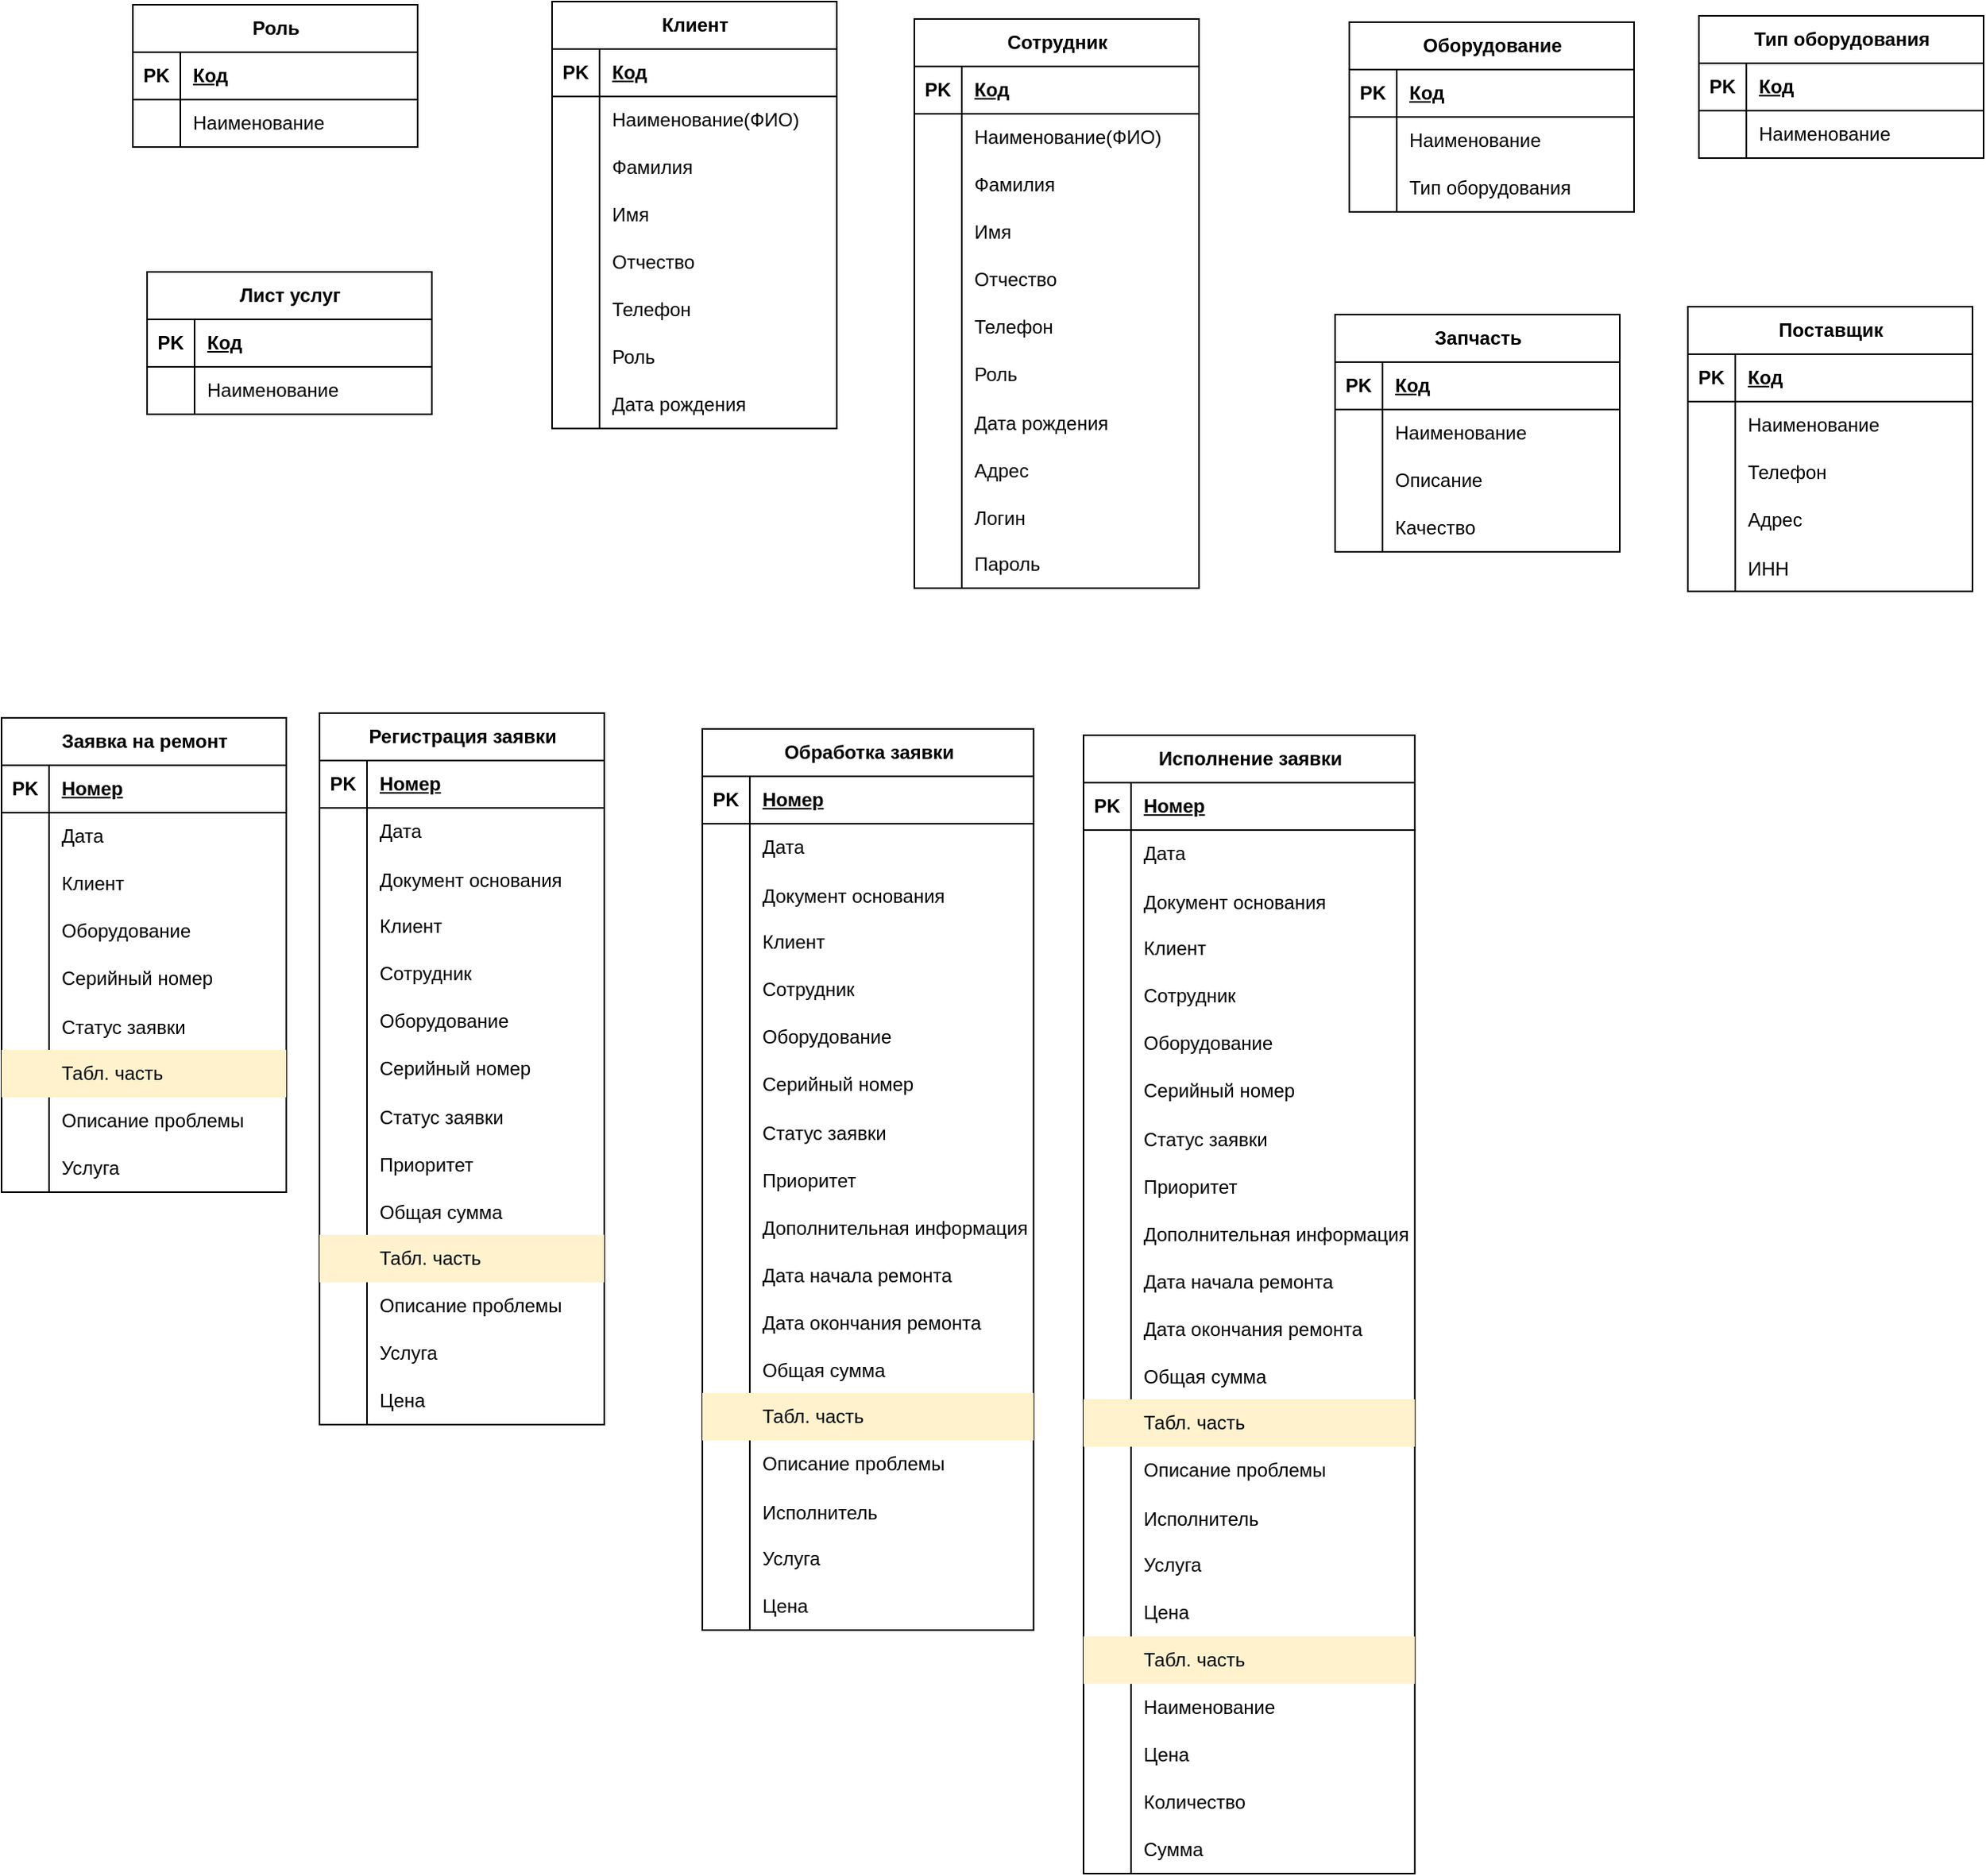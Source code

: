 <mxfile version="24.4.0" type="device">
  <diagram name="Страница — 1" id="IE0JwaaauAiN2dslFatK">
    <mxGraphModel dx="1212" dy="1794" grid="0" gridSize="10" guides="1" tooltips="1" connect="1" arrows="1" fold="1" page="0" pageScale="1" pageWidth="827" pageHeight="1169" math="0" shadow="0">
      <root>
        <mxCell id="0" />
        <mxCell id="1" parent="0" />
        <mxCell id="OitZSxfmDk9sZp5rJ-E7-15" value="Заявка на ремонт" style="shape=table;startSize=30;container=1;collapsible=1;childLayout=tableLayout;fixedRows=1;rowLines=0;fontStyle=1;align=center;resizeLast=1;html=1;" vertex="1" parent="1">
          <mxGeometry x="105" y="260" width="180" height="300" as="geometry" />
        </mxCell>
        <mxCell id="OitZSxfmDk9sZp5rJ-E7-16" value="" style="shape=tableRow;horizontal=0;startSize=0;swimlaneHead=0;swimlaneBody=0;fillColor=none;collapsible=0;dropTarget=0;points=[[0,0.5],[1,0.5]];portConstraint=eastwest;top=0;left=0;right=0;bottom=1;" vertex="1" parent="OitZSxfmDk9sZp5rJ-E7-15">
          <mxGeometry y="30" width="180" height="30" as="geometry" />
        </mxCell>
        <mxCell id="OitZSxfmDk9sZp5rJ-E7-17" value="PK" style="shape=partialRectangle;connectable=0;fillColor=none;top=0;left=0;bottom=0;right=0;fontStyle=1;overflow=hidden;whiteSpace=wrap;html=1;" vertex="1" parent="OitZSxfmDk9sZp5rJ-E7-16">
          <mxGeometry width="30" height="30" as="geometry">
            <mxRectangle width="30" height="30" as="alternateBounds" />
          </mxGeometry>
        </mxCell>
        <mxCell id="OitZSxfmDk9sZp5rJ-E7-18" value="Номер" style="shape=partialRectangle;connectable=0;fillColor=none;top=0;left=0;bottom=0;right=0;align=left;spacingLeft=6;fontStyle=5;overflow=hidden;whiteSpace=wrap;html=1;" vertex="1" parent="OitZSxfmDk9sZp5rJ-E7-16">
          <mxGeometry x="30" width="150" height="30" as="geometry">
            <mxRectangle width="150" height="30" as="alternateBounds" />
          </mxGeometry>
        </mxCell>
        <mxCell id="OitZSxfmDk9sZp5rJ-E7-19" value="" style="shape=tableRow;horizontal=0;startSize=0;swimlaneHead=0;swimlaneBody=0;fillColor=none;collapsible=0;dropTarget=0;points=[[0,0.5],[1,0.5]];portConstraint=eastwest;top=0;left=0;right=0;bottom=0;" vertex="1" parent="OitZSxfmDk9sZp5rJ-E7-15">
          <mxGeometry y="60" width="180" height="30" as="geometry" />
        </mxCell>
        <mxCell id="OitZSxfmDk9sZp5rJ-E7-20" value="" style="shape=partialRectangle;connectable=0;fillColor=none;top=0;left=0;bottom=0;right=0;editable=1;overflow=hidden;whiteSpace=wrap;html=1;" vertex="1" parent="OitZSxfmDk9sZp5rJ-E7-19">
          <mxGeometry width="30" height="30" as="geometry">
            <mxRectangle width="30" height="30" as="alternateBounds" />
          </mxGeometry>
        </mxCell>
        <mxCell id="OitZSxfmDk9sZp5rJ-E7-21" value="Дата" style="shape=partialRectangle;connectable=0;fillColor=none;top=0;left=0;bottom=0;right=0;align=left;spacingLeft=6;overflow=hidden;whiteSpace=wrap;html=1;" vertex="1" parent="OitZSxfmDk9sZp5rJ-E7-19">
          <mxGeometry x="30" width="150" height="30" as="geometry">
            <mxRectangle width="150" height="30" as="alternateBounds" />
          </mxGeometry>
        </mxCell>
        <mxCell id="OitZSxfmDk9sZp5rJ-E7-22" value="" style="shape=tableRow;horizontal=0;startSize=0;swimlaneHead=0;swimlaneBody=0;fillColor=none;collapsible=0;dropTarget=0;points=[[0,0.5],[1,0.5]];portConstraint=eastwest;top=0;left=0;right=0;bottom=0;" vertex="1" parent="OitZSxfmDk9sZp5rJ-E7-15">
          <mxGeometry y="90" width="180" height="30" as="geometry" />
        </mxCell>
        <mxCell id="OitZSxfmDk9sZp5rJ-E7-23" value="" style="shape=partialRectangle;connectable=0;fillColor=none;top=0;left=0;bottom=0;right=0;editable=1;overflow=hidden;whiteSpace=wrap;html=1;" vertex="1" parent="OitZSxfmDk9sZp5rJ-E7-22">
          <mxGeometry width="30" height="30" as="geometry">
            <mxRectangle width="30" height="30" as="alternateBounds" />
          </mxGeometry>
        </mxCell>
        <mxCell id="OitZSxfmDk9sZp5rJ-E7-24" value="Клиент" style="shape=partialRectangle;connectable=0;fillColor=none;top=0;left=0;bottom=0;right=0;align=left;spacingLeft=6;overflow=hidden;whiteSpace=wrap;html=1;" vertex="1" parent="OitZSxfmDk9sZp5rJ-E7-22">
          <mxGeometry x="30" width="150" height="30" as="geometry">
            <mxRectangle width="150" height="30" as="alternateBounds" />
          </mxGeometry>
        </mxCell>
        <mxCell id="OitZSxfmDk9sZp5rJ-E7-28" value="" style="shape=tableRow;horizontal=0;startSize=0;swimlaneHead=0;swimlaneBody=0;fillColor=none;collapsible=0;dropTarget=0;points=[[0,0.5],[1,0.5]];portConstraint=eastwest;top=0;left=0;right=0;bottom=0;" vertex="1" parent="OitZSxfmDk9sZp5rJ-E7-15">
          <mxGeometry y="120" width="180" height="30" as="geometry" />
        </mxCell>
        <mxCell id="OitZSxfmDk9sZp5rJ-E7-29" value="" style="shape=partialRectangle;connectable=0;fillColor=none;top=0;left=0;bottom=0;right=0;editable=1;overflow=hidden;whiteSpace=wrap;html=1;" vertex="1" parent="OitZSxfmDk9sZp5rJ-E7-28">
          <mxGeometry width="30" height="30" as="geometry">
            <mxRectangle width="30" height="30" as="alternateBounds" />
          </mxGeometry>
        </mxCell>
        <mxCell id="OitZSxfmDk9sZp5rJ-E7-30" value="Оборудование" style="shape=partialRectangle;connectable=0;fillColor=none;top=0;left=0;bottom=0;right=0;align=left;spacingLeft=6;overflow=hidden;whiteSpace=wrap;html=1;" vertex="1" parent="OitZSxfmDk9sZp5rJ-E7-28">
          <mxGeometry x="30" width="150" height="30" as="geometry">
            <mxRectangle width="150" height="30" as="alternateBounds" />
          </mxGeometry>
        </mxCell>
        <mxCell id="OitZSxfmDk9sZp5rJ-E7-34" value="" style="shape=tableRow;horizontal=0;startSize=0;swimlaneHead=0;swimlaneBody=0;fillColor=none;collapsible=0;dropTarget=0;points=[[0,0.5],[1,0.5]];portConstraint=eastwest;top=0;left=0;right=0;bottom=0;" vertex="1" parent="OitZSxfmDk9sZp5rJ-E7-15">
          <mxGeometry y="150" width="180" height="30" as="geometry" />
        </mxCell>
        <mxCell id="OitZSxfmDk9sZp5rJ-E7-35" value="" style="shape=partialRectangle;connectable=0;fillColor=none;top=0;left=0;bottom=0;right=0;editable=1;overflow=hidden;whiteSpace=wrap;html=1;" vertex="1" parent="OitZSxfmDk9sZp5rJ-E7-34">
          <mxGeometry width="30" height="30" as="geometry">
            <mxRectangle width="30" height="30" as="alternateBounds" />
          </mxGeometry>
        </mxCell>
        <mxCell id="OitZSxfmDk9sZp5rJ-E7-36" value="Серийный номер" style="shape=partialRectangle;connectable=0;fillColor=none;top=0;left=0;bottom=0;right=0;align=left;spacingLeft=6;overflow=hidden;whiteSpace=wrap;html=1;" vertex="1" parent="OitZSxfmDk9sZp5rJ-E7-34">
          <mxGeometry x="30" width="150" height="30" as="geometry">
            <mxRectangle width="150" height="30" as="alternateBounds" />
          </mxGeometry>
        </mxCell>
        <mxCell id="OitZSxfmDk9sZp5rJ-E7-223" value="" style="shape=tableRow;horizontal=0;startSize=0;swimlaneHead=0;swimlaneBody=0;fillColor=none;collapsible=0;dropTarget=0;points=[[0,0.5],[1,0.5]];portConstraint=eastwest;top=0;left=0;right=0;bottom=0;" vertex="1" parent="OitZSxfmDk9sZp5rJ-E7-15">
          <mxGeometry y="180" width="180" height="30" as="geometry" />
        </mxCell>
        <mxCell id="OitZSxfmDk9sZp5rJ-E7-224" value="" style="shape=partialRectangle;connectable=0;fillColor=none;top=0;left=0;bottom=0;right=0;editable=1;overflow=hidden;" vertex="1" parent="OitZSxfmDk9sZp5rJ-E7-223">
          <mxGeometry width="30" height="30" as="geometry">
            <mxRectangle width="30" height="30" as="alternateBounds" />
          </mxGeometry>
        </mxCell>
        <mxCell id="OitZSxfmDk9sZp5rJ-E7-225" value="Статус заявки" style="shape=partialRectangle;connectable=0;fillColor=none;top=0;left=0;bottom=0;right=0;align=left;spacingLeft=6;overflow=hidden;" vertex="1" parent="OitZSxfmDk9sZp5rJ-E7-223">
          <mxGeometry x="30" width="150" height="30" as="geometry">
            <mxRectangle width="150" height="30" as="alternateBounds" />
          </mxGeometry>
        </mxCell>
        <mxCell id="OitZSxfmDk9sZp5rJ-E7-37" value="" style="shape=tableRow;horizontal=0;startSize=0;swimlaneHead=0;swimlaneBody=0;fillColor=#fff2cc;collapsible=0;dropTarget=0;points=[[0,0.5],[1,0.5]];portConstraint=eastwest;top=0;left=0;right=0;bottom=0;strokeColor=#d6b656;" vertex="1" parent="OitZSxfmDk9sZp5rJ-E7-15">
          <mxGeometry y="210" width="180" height="30" as="geometry" />
        </mxCell>
        <mxCell id="OitZSxfmDk9sZp5rJ-E7-38" value="" style="shape=partialRectangle;connectable=0;fillColor=none;top=0;left=0;bottom=0;right=0;editable=1;overflow=hidden;whiteSpace=wrap;html=1;" vertex="1" parent="OitZSxfmDk9sZp5rJ-E7-37">
          <mxGeometry width="30" height="30" as="geometry">
            <mxRectangle width="30" height="30" as="alternateBounds" />
          </mxGeometry>
        </mxCell>
        <mxCell id="OitZSxfmDk9sZp5rJ-E7-39" value="Табл. часть" style="shape=partialRectangle;connectable=0;fillColor=none;top=0;left=0;bottom=0;right=0;align=left;spacingLeft=6;overflow=hidden;whiteSpace=wrap;html=1;" vertex="1" parent="OitZSxfmDk9sZp5rJ-E7-37">
          <mxGeometry x="30" width="150" height="30" as="geometry">
            <mxRectangle width="150" height="30" as="alternateBounds" />
          </mxGeometry>
        </mxCell>
        <mxCell id="OitZSxfmDk9sZp5rJ-E7-40" value="" style="shape=tableRow;horizontal=0;startSize=0;swimlaneHead=0;swimlaneBody=0;fillColor=none;collapsible=0;dropTarget=0;points=[[0,0.5],[1,0.5]];portConstraint=eastwest;top=0;left=0;right=0;bottom=0;" vertex="1" parent="OitZSxfmDk9sZp5rJ-E7-15">
          <mxGeometry y="240" width="180" height="30" as="geometry" />
        </mxCell>
        <mxCell id="OitZSxfmDk9sZp5rJ-E7-41" value="" style="shape=partialRectangle;connectable=0;fillColor=none;top=0;left=0;bottom=0;right=0;editable=1;overflow=hidden;whiteSpace=wrap;html=1;" vertex="1" parent="OitZSxfmDk9sZp5rJ-E7-40">
          <mxGeometry width="30" height="30" as="geometry">
            <mxRectangle width="30" height="30" as="alternateBounds" />
          </mxGeometry>
        </mxCell>
        <mxCell id="OitZSxfmDk9sZp5rJ-E7-42" value="Описание проблемы" style="shape=partialRectangle;connectable=0;fillColor=none;top=0;left=0;bottom=0;right=0;align=left;spacingLeft=6;overflow=hidden;whiteSpace=wrap;html=1;" vertex="1" parent="OitZSxfmDk9sZp5rJ-E7-40">
          <mxGeometry x="30" width="150" height="30" as="geometry">
            <mxRectangle width="150" height="30" as="alternateBounds" />
          </mxGeometry>
        </mxCell>
        <mxCell id="OitZSxfmDk9sZp5rJ-E7-43" value="" style="shape=tableRow;horizontal=0;startSize=0;swimlaneHead=0;swimlaneBody=0;fillColor=none;collapsible=0;dropTarget=0;points=[[0,0.5],[1,0.5]];portConstraint=eastwest;top=0;left=0;right=0;bottom=0;" vertex="1" parent="OitZSxfmDk9sZp5rJ-E7-15">
          <mxGeometry y="270" width="180" height="30" as="geometry" />
        </mxCell>
        <mxCell id="OitZSxfmDk9sZp5rJ-E7-44" value="" style="shape=partialRectangle;connectable=0;fillColor=none;top=0;left=0;bottom=0;right=0;editable=1;overflow=hidden;whiteSpace=wrap;html=1;" vertex="1" parent="OitZSxfmDk9sZp5rJ-E7-43">
          <mxGeometry width="30" height="30" as="geometry">
            <mxRectangle width="30" height="30" as="alternateBounds" />
          </mxGeometry>
        </mxCell>
        <mxCell id="OitZSxfmDk9sZp5rJ-E7-45" value="Услуга" style="shape=partialRectangle;connectable=0;fillColor=none;top=0;left=0;bottom=0;right=0;align=left;spacingLeft=6;overflow=hidden;whiteSpace=wrap;html=1;" vertex="1" parent="OitZSxfmDk9sZp5rJ-E7-43">
          <mxGeometry x="30" width="150" height="30" as="geometry">
            <mxRectangle width="150" height="30" as="alternateBounds" />
          </mxGeometry>
        </mxCell>
        <mxCell id="OitZSxfmDk9sZp5rJ-E7-46" value="Регистрация заявки" style="shape=table;startSize=30;container=1;collapsible=1;childLayout=tableLayout;fixedRows=1;rowLines=0;fontStyle=1;align=center;resizeLast=1;html=1;" vertex="1" parent="1">
          <mxGeometry x="306" y="257" width="180" height="450" as="geometry" />
        </mxCell>
        <mxCell id="OitZSxfmDk9sZp5rJ-E7-47" value="" style="shape=tableRow;horizontal=0;startSize=0;swimlaneHead=0;swimlaneBody=0;fillColor=none;collapsible=0;dropTarget=0;points=[[0,0.5],[1,0.5]];portConstraint=eastwest;top=0;left=0;right=0;bottom=1;" vertex="1" parent="OitZSxfmDk9sZp5rJ-E7-46">
          <mxGeometry y="30" width="180" height="30" as="geometry" />
        </mxCell>
        <mxCell id="OitZSxfmDk9sZp5rJ-E7-48" value="PK" style="shape=partialRectangle;connectable=0;fillColor=none;top=0;left=0;bottom=0;right=0;fontStyle=1;overflow=hidden;whiteSpace=wrap;html=1;" vertex="1" parent="OitZSxfmDk9sZp5rJ-E7-47">
          <mxGeometry width="30" height="30" as="geometry">
            <mxRectangle width="30" height="30" as="alternateBounds" />
          </mxGeometry>
        </mxCell>
        <mxCell id="OitZSxfmDk9sZp5rJ-E7-49" value="Номер" style="shape=partialRectangle;connectable=0;fillColor=none;top=0;left=0;bottom=0;right=0;align=left;spacingLeft=6;fontStyle=5;overflow=hidden;whiteSpace=wrap;html=1;" vertex="1" parent="OitZSxfmDk9sZp5rJ-E7-47">
          <mxGeometry x="30" width="150" height="30" as="geometry">
            <mxRectangle width="150" height="30" as="alternateBounds" />
          </mxGeometry>
        </mxCell>
        <mxCell id="OitZSxfmDk9sZp5rJ-E7-50" value="" style="shape=tableRow;horizontal=0;startSize=0;swimlaneHead=0;swimlaneBody=0;fillColor=none;collapsible=0;dropTarget=0;points=[[0,0.5],[1,0.5]];portConstraint=eastwest;top=0;left=0;right=0;bottom=0;" vertex="1" parent="OitZSxfmDk9sZp5rJ-E7-46">
          <mxGeometry y="60" width="180" height="30" as="geometry" />
        </mxCell>
        <mxCell id="OitZSxfmDk9sZp5rJ-E7-51" value="" style="shape=partialRectangle;connectable=0;fillColor=none;top=0;left=0;bottom=0;right=0;editable=1;overflow=hidden;whiteSpace=wrap;html=1;" vertex="1" parent="OitZSxfmDk9sZp5rJ-E7-50">
          <mxGeometry width="30" height="30" as="geometry">
            <mxRectangle width="30" height="30" as="alternateBounds" />
          </mxGeometry>
        </mxCell>
        <mxCell id="OitZSxfmDk9sZp5rJ-E7-52" value="Дата" style="shape=partialRectangle;connectable=0;fillColor=none;top=0;left=0;bottom=0;right=0;align=left;spacingLeft=6;overflow=hidden;whiteSpace=wrap;html=1;" vertex="1" parent="OitZSxfmDk9sZp5rJ-E7-50">
          <mxGeometry x="30" width="150" height="30" as="geometry">
            <mxRectangle width="150" height="30" as="alternateBounds" />
          </mxGeometry>
        </mxCell>
        <mxCell id="OitZSxfmDk9sZp5rJ-E7-78" value="" style="shape=tableRow;horizontal=0;startSize=0;swimlaneHead=0;swimlaneBody=0;fillColor=none;collapsible=0;dropTarget=0;points=[[0,0.5],[1,0.5]];portConstraint=eastwest;top=0;left=0;right=0;bottom=0;" vertex="1" parent="OitZSxfmDk9sZp5rJ-E7-46">
          <mxGeometry y="90" width="180" height="30" as="geometry" />
        </mxCell>
        <mxCell id="OitZSxfmDk9sZp5rJ-E7-79" value="" style="shape=partialRectangle;connectable=0;fillColor=none;top=0;left=0;bottom=0;right=0;editable=1;overflow=hidden;" vertex="1" parent="OitZSxfmDk9sZp5rJ-E7-78">
          <mxGeometry width="30" height="30" as="geometry">
            <mxRectangle width="30" height="30" as="alternateBounds" />
          </mxGeometry>
        </mxCell>
        <mxCell id="OitZSxfmDk9sZp5rJ-E7-80" value="Документ основания" style="shape=partialRectangle;connectable=0;fillColor=none;top=0;left=0;bottom=0;right=0;align=left;spacingLeft=6;overflow=hidden;" vertex="1" parent="OitZSxfmDk9sZp5rJ-E7-78">
          <mxGeometry x="30" width="150" height="30" as="geometry">
            <mxRectangle width="150" height="30" as="alternateBounds" />
          </mxGeometry>
        </mxCell>
        <mxCell id="OitZSxfmDk9sZp5rJ-E7-53" value="" style="shape=tableRow;horizontal=0;startSize=0;swimlaneHead=0;swimlaneBody=0;fillColor=none;collapsible=0;dropTarget=0;points=[[0,0.5],[1,0.5]];portConstraint=eastwest;top=0;left=0;right=0;bottom=0;" vertex="1" parent="OitZSxfmDk9sZp5rJ-E7-46">
          <mxGeometry y="120" width="180" height="30" as="geometry" />
        </mxCell>
        <mxCell id="OitZSxfmDk9sZp5rJ-E7-54" value="" style="shape=partialRectangle;connectable=0;fillColor=none;top=0;left=0;bottom=0;right=0;editable=1;overflow=hidden;whiteSpace=wrap;html=1;" vertex="1" parent="OitZSxfmDk9sZp5rJ-E7-53">
          <mxGeometry width="30" height="30" as="geometry">
            <mxRectangle width="30" height="30" as="alternateBounds" />
          </mxGeometry>
        </mxCell>
        <mxCell id="OitZSxfmDk9sZp5rJ-E7-55" value="Клиент" style="shape=partialRectangle;connectable=0;fillColor=none;top=0;left=0;bottom=0;right=0;align=left;spacingLeft=6;overflow=hidden;whiteSpace=wrap;html=1;" vertex="1" parent="OitZSxfmDk9sZp5rJ-E7-53">
          <mxGeometry x="30" width="150" height="30" as="geometry">
            <mxRectangle width="150" height="30" as="alternateBounds" />
          </mxGeometry>
        </mxCell>
        <mxCell id="OitZSxfmDk9sZp5rJ-E7-56" value="" style="shape=tableRow;horizontal=0;startSize=0;swimlaneHead=0;swimlaneBody=0;fillColor=none;collapsible=0;dropTarget=0;points=[[0,0.5],[1,0.5]];portConstraint=eastwest;top=0;left=0;right=0;bottom=0;" vertex="1" parent="OitZSxfmDk9sZp5rJ-E7-46">
          <mxGeometry y="150" width="180" height="30" as="geometry" />
        </mxCell>
        <mxCell id="OitZSxfmDk9sZp5rJ-E7-57" value="" style="shape=partialRectangle;connectable=0;fillColor=none;top=0;left=0;bottom=0;right=0;editable=1;overflow=hidden;whiteSpace=wrap;html=1;" vertex="1" parent="OitZSxfmDk9sZp5rJ-E7-56">
          <mxGeometry width="30" height="30" as="geometry">
            <mxRectangle width="30" height="30" as="alternateBounds" />
          </mxGeometry>
        </mxCell>
        <mxCell id="OitZSxfmDk9sZp5rJ-E7-58" value="Сотрудник" style="shape=partialRectangle;connectable=0;fillColor=none;top=0;left=0;bottom=0;right=0;align=left;spacingLeft=6;overflow=hidden;whiteSpace=wrap;html=1;" vertex="1" parent="OitZSxfmDk9sZp5rJ-E7-56">
          <mxGeometry x="30" width="150" height="30" as="geometry">
            <mxRectangle width="150" height="30" as="alternateBounds" />
          </mxGeometry>
        </mxCell>
        <mxCell id="OitZSxfmDk9sZp5rJ-E7-59" value="" style="shape=tableRow;horizontal=0;startSize=0;swimlaneHead=0;swimlaneBody=0;fillColor=none;collapsible=0;dropTarget=0;points=[[0,0.5],[1,0.5]];portConstraint=eastwest;top=0;left=0;right=0;bottom=0;" vertex="1" parent="OitZSxfmDk9sZp5rJ-E7-46">
          <mxGeometry y="180" width="180" height="30" as="geometry" />
        </mxCell>
        <mxCell id="OitZSxfmDk9sZp5rJ-E7-60" value="" style="shape=partialRectangle;connectable=0;fillColor=none;top=0;left=0;bottom=0;right=0;editable=1;overflow=hidden;whiteSpace=wrap;html=1;" vertex="1" parent="OitZSxfmDk9sZp5rJ-E7-59">
          <mxGeometry width="30" height="30" as="geometry">
            <mxRectangle width="30" height="30" as="alternateBounds" />
          </mxGeometry>
        </mxCell>
        <mxCell id="OitZSxfmDk9sZp5rJ-E7-61" value="Оборудование" style="shape=partialRectangle;connectable=0;fillColor=none;top=0;left=0;bottom=0;right=0;align=left;spacingLeft=6;overflow=hidden;whiteSpace=wrap;html=1;" vertex="1" parent="OitZSxfmDk9sZp5rJ-E7-59">
          <mxGeometry x="30" width="150" height="30" as="geometry">
            <mxRectangle width="150" height="30" as="alternateBounds" />
          </mxGeometry>
        </mxCell>
        <mxCell id="OitZSxfmDk9sZp5rJ-E7-65" value="" style="shape=tableRow;horizontal=0;startSize=0;swimlaneHead=0;swimlaneBody=0;fillColor=none;collapsible=0;dropTarget=0;points=[[0,0.5],[1,0.5]];portConstraint=eastwest;top=0;left=0;right=0;bottom=0;" vertex="1" parent="OitZSxfmDk9sZp5rJ-E7-46">
          <mxGeometry y="210" width="180" height="30" as="geometry" />
        </mxCell>
        <mxCell id="OitZSxfmDk9sZp5rJ-E7-66" value="" style="shape=partialRectangle;connectable=0;fillColor=none;top=0;left=0;bottom=0;right=0;editable=1;overflow=hidden;whiteSpace=wrap;html=1;" vertex="1" parent="OitZSxfmDk9sZp5rJ-E7-65">
          <mxGeometry width="30" height="30" as="geometry">
            <mxRectangle width="30" height="30" as="alternateBounds" />
          </mxGeometry>
        </mxCell>
        <mxCell id="OitZSxfmDk9sZp5rJ-E7-67" value="Серийный номер" style="shape=partialRectangle;connectable=0;fillColor=none;top=0;left=0;bottom=0;right=0;align=left;spacingLeft=6;overflow=hidden;whiteSpace=wrap;html=1;" vertex="1" parent="OitZSxfmDk9sZp5rJ-E7-65">
          <mxGeometry x="30" width="150" height="30" as="geometry">
            <mxRectangle width="150" height="30" as="alternateBounds" />
          </mxGeometry>
        </mxCell>
        <mxCell id="OitZSxfmDk9sZp5rJ-E7-227" value="" style="shape=tableRow;horizontal=0;startSize=0;swimlaneHead=0;swimlaneBody=0;fillColor=none;collapsible=0;dropTarget=0;points=[[0,0.5],[1,0.5]];portConstraint=eastwest;top=0;left=0;right=0;bottom=0;" vertex="1" parent="OitZSxfmDk9sZp5rJ-E7-46">
          <mxGeometry y="240" width="180" height="30" as="geometry" />
        </mxCell>
        <mxCell id="OitZSxfmDk9sZp5rJ-E7-228" value="" style="shape=partialRectangle;connectable=0;fillColor=none;top=0;left=0;bottom=0;right=0;editable=1;overflow=hidden;" vertex="1" parent="OitZSxfmDk9sZp5rJ-E7-227">
          <mxGeometry width="30" height="30" as="geometry">
            <mxRectangle width="30" height="30" as="alternateBounds" />
          </mxGeometry>
        </mxCell>
        <mxCell id="OitZSxfmDk9sZp5rJ-E7-229" value="Статус заявки" style="shape=partialRectangle;connectable=0;fillColor=none;top=0;left=0;bottom=0;right=0;align=left;spacingLeft=6;overflow=hidden;" vertex="1" parent="OitZSxfmDk9sZp5rJ-E7-227">
          <mxGeometry x="30" width="150" height="30" as="geometry">
            <mxRectangle width="150" height="30" as="alternateBounds" />
          </mxGeometry>
        </mxCell>
        <mxCell id="OitZSxfmDk9sZp5rJ-E7-85" value="" style="shape=tableRow;horizontal=0;startSize=0;swimlaneHead=0;swimlaneBody=0;fillColor=none;collapsible=0;dropTarget=0;points=[[0,0.5],[1,0.5]];portConstraint=eastwest;top=0;left=0;right=0;bottom=0;" vertex="1" parent="OitZSxfmDk9sZp5rJ-E7-46">
          <mxGeometry y="270" width="180" height="30" as="geometry" />
        </mxCell>
        <mxCell id="OitZSxfmDk9sZp5rJ-E7-86" value="" style="shape=partialRectangle;connectable=0;fillColor=none;top=0;left=0;bottom=0;right=0;editable=1;overflow=hidden;" vertex="1" parent="OitZSxfmDk9sZp5rJ-E7-85">
          <mxGeometry width="30" height="30" as="geometry">
            <mxRectangle width="30" height="30" as="alternateBounds" />
          </mxGeometry>
        </mxCell>
        <mxCell id="OitZSxfmDk9sZp5rJ-E7-87" value="Приоритет" style="shape=partialRectangle;connectable=0;fillColor=none;top=0;left=0;bottom=0;right=0;align=left;spacingLeft=6;overflow=hidden;" vertex="1" parent="OitZSxfmDk9sZp5rJ-E7-85">
          <mxGeometry x="30" width="150" height="30" as="geometry">
            <mxRectangle width="150" height="30" as="alternateBounds" />
          </mxGeometry>
        </mxCell>
        <mxCell id="OitZSxfmDk9sZp5rJ-E7-333" value="" style="shape=tableRow;horizontal=0;startSize=0;swimlaneHead=0;swimlaneBody=0;fillColor=none;collapsible=0;dropTarget=0;points=[[0,0.5],[1,0.5]];portConstraint=eastwest;top=0;left=0;right=0;bottom=0;" vertex="1" parent="OitZSxfmDk9sZp5rJ-E7-46">
          <mxGeometry y="300" width="180" height="30" as="geometry" />
        </mxCell>
        <mxCell id="OitZSxfmDk9sZp5rJ-E7-334" value="" style="shape=partialRectangle;connectable=0;fillColor=none;top=0;left=0;bottom=0;right=0;editable=1;overflow=hidden;" vertex="1" parent="OitZSxfmDk9sZp5rJ-E7-333">
          <mxGeometry width="30" height="30" as="geometry">
            <mxRectangle width="30" height="30" as="alternateBounds" />
          </mxGeometry>
        </mxCell>
        <mxCell id="OitZSxfmDk9sZp5rJ-E7-335" value="Общая сумма" style="shape=partialRectangle;connectable=0;fillColor=none;top=0;left=0;bottom=0;right=0;align=left;spacingLeft=6;overflow=hidden;" vertex="1" parent="OitZSxfmDk9sZp5rJ-E7-333">
          <mxGeometry x="30" width="150" height="30" as="geometry">
            <mxRectangle width="150" height="30" as="alternateBounds" />
          </mxGeometry>
        </mxCell>
        <mxCell id="OitZSxfmDk9sZp5rJ-E7-68" value="" style="shape=tableRow;horizontal=0;startSize=0;swimlaneHead=0;swimlaneBody=0;fillColor=#fff2cc;collapsible=0;dropTarget=0;points=[[0,0.5],[1,0.5]];portConstraint=eastwest;top=0;left=0;right=0;bottom=0;strokeColor=#d6b656;" vertex="1" parent="OitZSxfmDk9sZp5rJ-E7-46">
          <mxGeometry y="330" width="180" height="30" as="geometry" />
        </mxCell>
        <mxCell id="OitZSxfmDk9sZp5rJ-E7-69" value="" style="shape=partialRectangle;connectable=0;fillColor=none;top=0;left=0;bottom=0;right=0;editable=1;overflow=hidden;whiteSpace=wrap;html=1;" vertex="1" parent="OitZSxfmDk9sZp5rJ-E7-68">
          <mxGeometry width="30" height="30" as="geometry">
            <mxRectangle width="30" height="30" as="alternateBounds" />
          </mxGeometry>
        </mxCell>
        <mxCell id="OitZSxfmDk9sZp5rJ-E7-70" value="Табл. часть" style="shape=partialRectangle;connectable=0;fillColor=none;top=0;left=0;bottom=0;right=0;align=left;spacingLeft=6;overflow=hidden;whiteSpace=wrap;html=1;" vertex="1" parent="OitZSxfmDk9sZp5rJ-E7-68">
          <mxGeometry x="30" width="150" height="30" as="geometry">
            <mxRectangle width="150" height="30" as="alternateBounds" />
          </mxGeometry>
        </mxCell>
        <mxCell id="OitZSxfmDk9sZp5rJ-E7-71" value="" style="shape=tableRow;horizontal=0;startSize=0;swimlaneHead=0;swimlaneBody=0;fillColor=none;collapsible=0;dropTarget=0;points=[[0,0.5],[1,0.5]];portConstraint=eastwest;top=0;left=0;right=0;bottom=0;" vertex="1" parent="OitZSxfmDk9sZp5rJ-E7-46">
          <mxGeometry y="360" width="180" height="30" as="geometry" />
        </mxCell>
        <mxCell id="OitZSxfmDk9sZp5rJ-E7-72" value="" style="shape=partialRectangle;connectable=0;fillColor=none;top=0;left=0;bottom=0;right=0;editable=1;overflow=hidden;whiteSpace=wrap;html=1;" vertex="1" parent="OitZSxfmDk9sZp5rJ-E7-71">
          <mxGeometry width="30" height="30" as="geometry">
            <mxRectangle width="30" height="30" as="alternateBounds" />
          </mxGeometry>
        </mxCell>
        <mxCell id="OitZSxfmDk9sZp5rJ-E7-73" value="Описание проблемы" style="shape=partialRectangle;connectable=0;fillColor=none;top=0;left=0;bottom=0;right=0;align=left;spacingLeft=6;overflow=hidden;whiteSpace=wrap;html=1;" vertex="1" parent="OitZSxfmDk9sZp5rJ-E7-71">
          <mxGeometry x="30" width="150" height="30" as="geometry">
            <mxRectangle width="150" height="30" as="alternateBounds" />
          </mxGeometry>
        </mxCell>
        <mxCell id="OitZSxfmDk9sZp5rJ-E7-74" value="" style="shape=tableRow;horizontal=0;startSize=0;swimlaneHead=0;swimlaneBody=0;fillColor=none;collapsible=0;dropTarget=0;points=[[0,0.5],[1,0.5]];portConstraint=eastwest;top=0;left=0;right=0;bottom=0;" vertex="1" parent="OitZSxfmDk9sZp5rJ-E7-46">
          <mxGeometry y="390" width="180" height="30" as="geometry" />
        </mxCell>
        <mxCell id="OitZSxfmDk9sZp5rJ-E7-75" value="" style="shape=partialRectangle;connectable=0;fillColor=none;top=0;left=0;bottom=0;right=0;editable=1;overflow=hidden;whiteSpace=wrap;html=1;" vertex="1" parent="OitZSxfmDk9sZp5rJ-E7-74">
          <mxGeometry width="30" height="30" as="geometry">
            <mxRectangle width="30" height="30" as="alternateBounds" />
          </mxGeometry>
        </mxCell>
        <mxCell id="OitZSxfmDk9sZp5rJ-E7-76" value="Услуга" style="shape=partialRectangle;connectable=0;fillColor=none;top=0;left=0;bottom=0;right=0;align=left;spacingLeft=6;overflow=hidden;whiteSpace=wrap;html=1;" vertex="1" parent="OitZSxfmDk9sZp5rJ-E7-74">
          <mxGeometry x="30" width="150" height="30" as="geometry">
            <mxRectangle width="150" height="30" as="alternateBounds" />
          </mxGeometry>
        </mxCell>
        <mxCell id="OitZSxfmDk9sZp5rJ-E7-81" value="" style="shape=tableRow;horizontal=0;startSize=0;swimlaneHead=0;swimlaneBody=0;fillColor=none;collapsible=0;dropTarget=0;points=[[0,0.5],[1,0.5]];portConstraint=eastwest;top=0;left=0;right=0;bottom=0;" vertex="1" parent="OitZSxfmDk9sZp5rJ-E7-46">
          <mxGeometry y="420" width="180" height="30" as="geometry" />
        </mxCell>
        <mxCell id="OitZSxfmDk9sZp5rJ-E7-82" value="" style="shape=partialRectangle;connectable=0;fillColor=none;top=0;left=0;bottom=0;right=0;editable=1;overflow=hidden;whiteSpace=wrap;html=1;" vertex="1" parent="OitZSxfmDk9sZp5rJ-E7-81">
          <mxGeometry width="30" height="30" as="geometry">
            <mxRectangle width="30" height="30" as="alternateBounds" />
          </mxGeometry>
        </mxCell>
        <mxCell id="OitZSxfmDk9sZp5rJ-E7-83" value="Цена" style="shape=partialRectangle;connectable=0;fillColor=none;top=0;left=0;bottom=0;right=0;align=left;spacingLeft=6;overflow=hidden;whiteSpace=wrap;html=1;" vertex="1" parent="OitZSxfmDk9sZp5rJ-E7-81">
          <mxGeometry x="30" width="150" height="30" as="geometry">
            <mxRectangle width="150" height="30" as="alternateBounds" />
          </mxGeometry>
        </mxCell>
        <mxCell id="OitZSxfmDk9sZp5rJ-E7-88" value="Обработка заявки" style="shape=table;startSize=30;container=1;collapsible=1;childLayout=tableLayout;fixedRows=1;rowLines=0;fontStyle=1;align=center;resizeLast=1;html=1;" vertex="1" parent="1">
          <mxGeometry x="548" y="267" width="209.384" height="570" as="geometry" />
        </mxCell>
        <mxCell id="OitZSxfmDk9sZp5rJ-E7-89" value="" style="shape=tableRow;horizontal=0;startSize=0;swimlaneHead=0;swimlaneBody=0;fillColor=none;collapsible=0;dropTarget=0;points=[[0,0.5],[1,0.5]];portConstraint=eastwest;top=0;left=0;right=0;bottom=1;" vertex="1" parent="OitZSxfmDk9sZp5rJ-E7-88">
          <mxGeometry y="30" width="209.384" height="30" as="geometry" />
        </mxCell>
        <mxCell id="OitZSxfmDk9sZp5rJ-E7-90" value="PK" style="shape=partialRectangle;connectable=0;fillColor=none;top=0;left=0;bottom=0;right=0;fontStyle=1;overflow=hidden;whiteSpace=wrap;html=1;" vertex="1" parent="OitZSxfmDk9sZp5rJ-E7-89">
          <mxGeometry width="30" height="30" as="geometry">
            <mxRectangle width="30" height="30" as="alternateBounds" />
          </mxGeometry>
        </mxCell>
        <mxCell id="OitZSxfmDk9sZp5rJ-E7-91" value="Номер" style="shape=partialRectangle;connectable=0;fillColor=none;top=0;left=0;bottom=0;right=0;align=left;spacingLeft=6;fontStyle=5;overflow=hidden;whiteSpace=wrap;html=1;" vertex="1" parent="OitZSxfmDk9sZp5rJ-E7-89">
          <mxGeometry x="30" width="179.384" height="30" as="geometry">
            <mxRectangle width="179.384" height="30" as="alternateBounds" />
          </mxGeometry>
        </mxCell>
        <mxCell id="OitZSxfmDk9sZp5rJ-E7-92" value="" style="shape=tableRow;horizontal=0;startSize=0;swimlaneHead=0;swimlaneBody=0;fillColor=none;collapsible=0;dropTarget=0;points=[[0,0.5],[1,0.5]];portConstraint=eastwest;top=0;left=0;right=0;bottom=0;" vertex="1" parent="OitZSxfmDk9sZp5rJ-E7-88">
          <mxGeometry y="60" width="209.384" height="30" as="geometry" />
        </mxCell>
        <mxCell id="OitZSxfmDk9sZp5rJ-E7-93" value="" style="shape=partialRectangle;connectable=0;fillColor=none;top=0;left=0;bottom=0;right=0;editable=1;overflow=hidden;whiteSpace=wrap;html=1;" vertex="1" parent="OitZSxfmDk9sZp5rJ-E7-92">
          <mxGeometry width="30" height="30" as="geometry">
            <mxRectangle width="30" height="30" as="alternateBounds" />
          </mxGeometry>
        </mxCell>
        <mxCell id="OitZSxfmDk9sZp5rJ-E7-94" value="Дата" style="shape=partialRectangle;connectable=0;fillColor=none;top=0;left=0;bottom=0;right=0;align=left;spacingLeft=6;overflow=hidden;whiteSpace=wrap;html=1;" vertex="1" parent="OitZSxfmDk9sZp5rJ-E7-92">
          <mxGeometry x="30" width="179.384" height="30" as="geometry">
            <mxRectangle width="179.384" height="30" as="alternateBounds" />
          </mxGeometry>
        </mxCell>
        <mxCell id="OitZSxfmDk9sZp5rJ-E7-95" value="" style="shape=tableRow;horizontal=0;startSize=0;swimlaneHead=0;swimlaneBody=0;fillColor=none;collapsible=0;dropTarget=0;points=[[0,0.5],[1,0.5]];portConstraint=eastwest;top=0;left=0;right=0;bottom=0;" vertex="1" parent="OitZSxfmDk9sZp5rJ-E7-88">
          <mxGeometry y="90" width="209.384" height="30" as="geometry" />
        </mxCell>
        <mxCell id="OitZSxfmDk9sZp5rJ-E7-96" value="" style="shape=partialRectangle;connectable=0;fillColor=none;top=0;left=0;bottom=0;right=0;editable=1;overflow=hidden;" vertex="1" parent="OitZSxfmDk9sZp5rJ-E7-95">
          <mxGeometry width="30" height="30" as="geometry">
            <mxRectangle width="30" height="30" as="alternateBounds" />
          </mxGeometry>
        </mxCell>
        <mxCell id="OitZSxfmDk9sZp5rJ-E7-97" value="Документ основания" style="shape=partialRectangle;connectable=0;fillColor=none;top=0;left=0;bottom=0;right=0;align=left;spacingLeft=6;overflow=hidden;" vertex="1" parent="OitZSxfmDk9sZp5rJ-E7-95">
          <mxGeometry x="30" width="179.384" height="30" as="geometry">
            <mxRectangle width="179.384" height="30" as="alternateBounds" />
          </mxGeometry>
        </mxCell>
        <mxCell id="OitZSxfmDk9sZp5rJ-E7-98" value="" style="shape=tableRow;horizontal=0;startSize=0;swimlaneHead=0;swimlaneBody=0;fillColor=none;collapsible=0;dropTarget=0;points=[[0,0.5],[1,0.5]];portConstraint=eastwest;top=0;left=0;right=0;bottom=0;" vertex="1" parent="OitZSxfmDk9sZp5rJ-E7-88">
          <mxGeometry y="120" width="209.384" height="30" as="geometry" />
        </mxCell>
        <mxCell id="OitZSxfmDk9sZp5rJ-E7-99" value="" style="shape=partialRectangle;connectable=0;fillColor=none;top=0;left=0;bottom=0;right=0;editable=1;overflow=hidden;whiteSpace=wrap;html=1;" vertex="1" parent="OitZSxfmDk9sZp5rJ-E7-98">
          <mxGeometry width="30" height="30" as="geometry">
            <mxRectangle width="30" height="30" as="alternateBounds" />
          </mxGeometry>
        </mxCell>
        <mxCell id="OitZSxfmDk9sZp5rJ-E7-100" value="Клиент" style="shape=partialRectangle;connectable=0;fillColor=none;top=0;left=0;bottom=0;right=0;align=left;spacingLeft=6;overflow=hidden;whiteSpace=wrap;html=1;" vertex="1" parent="OitZSxfmDk9sZp5rJ-E7-98">
          <mxGeometry x="30" width="179.384" height="30" as="geometry">
            <mxRectangle width="179.384" height="30" as="alternateBounds" />
          </mxGeometry>
        </mxCell>
        <mxCell id="OitZSxfmDk9sZp5rJ-E7-101" value="" style="shape=tableRow;horizontal=0;startSize=0;swimlaneHead=0;swimlaneBody=0;fillColor=none;collapsible=0;dropTarget=0;points=[[0,0.5],[1,0.5]];portConstraint=eastwest;top=0;left=0;right=0;bottom=0;" vertex="1" parent="OitZSxfmDk9sZp5rJ-E7-88">
          <mxGeometry y="150" width="209.384" height="30" as="geometry" />
        </mxCell>
        <mxCell id="OitZSxfmDk9sZp5rJ-E7-102" value="" style="shape=partialRectangle;connectable=0;fillColor=none;top=0;left=0;bottom=0;right=0;editable=1;overflow=hidden;whiteSpace=wrap;html=1;" vertex="1" parent="OitZSxfmDk9sZp5rJ-E7-101">
          <mxGeometry width="30" height="30" as="geometry">
            <mxRectangle width="30" height="30" as="alternateBounds" />
          </mxGeometry>
        </mxCell>
        <mxCell id="OitZSxfmDk9sZp5rJ-E7-103" value="Сотрудник" style="shape=partialRectangle;connectable=0;fillColor=none;top=0;left=0;bottom=0;right=0;align=left;spacingLeft=6;overflow=hidden;whiteSpace=wrap;html=1;" vertex="1" parent="OitZSxfmDk9sZp5rJ-E7-101">
          <mxGeometry x="30" width="179.384" height="30" as="geometry">
            <mxRectangle width="179.384" height="30" as="alternateBounds" />
          </mxGeometry>
        </mxCell>
        <mxCell id="OitZSxfmDk9sZp5rJ-E7-104" value="" style="shape=tableRow;horizontal=0;startSize=0;swimlaneHead=0;swimlaneBody=0;fillColor=none;collapsible=0;dropTarget=0;points=[[0,0.5],[1,0.5]];portConstraint=eastwest;top=0;left=0;right=0;bottom=0;" vertex="1" parent="OitZSxfmDk9sZp5rJ-E7-88">
          <mxGeometry y="180" width="209.384" height="30" as="geometry" />
        </mxCell>
        <mxCell id="OitZSxfmDk9sZp5rJ-E7-105" value="" style="shape=partialRectangle;connectable=0;fillColor=none;top=0;left=0;bottom=0;right=0;editable=1;overflow=hidden;whiteSpace=wrap;html=1;" vertex="1" parent="OitZSxfmDk9sZp5rJ-E7-104">
          <mxGeometry width="30" height="30" as="geometry">
            <mxRectangle width="30" height="30" as="alternateBounds" />
          </mxGeometry>
        </mxCell>
        <mxCell id="OitZSxfmDk9sZp5rJ-E7-106" value="Оборудование" style="shape=partialRectangle;connectable=0;fillColor=none;top=0;left=0;bottom=0;right=0;align=left;spacingLeft=6;overflow=hidden;whiteSpace=wrap;html=1;" vertex="1" parent="OitZSxfmDk9sZp5rJ-E7-104">
          <mxGeometry x="30" width="179.384" height="30" as="geometry">
            <mxRectangle width="179.384" height="30" as="alternateBounds" />
          </mxGeometry>
        </mxCell>
        <mxCell id="OitZSxfmDk9sZp5rJ-E7-110" value="" style="shape=tableRow;horizontal=0;startSize=0;swimlaneHead=0;swimlaneBody=0;fillColor=none;collapsible=0;dropTarget=0;points=[[0,0.5],[1,0.5]];portConstraint=eastwest;top=0;left=0;right=0;bottom=0;" vertex="1" parent="OitZSxfmDk9sZp5rJ-E7-88">
          <mxGeometry y="210" width="209.384" height="30" as="geometry" />
        </mxCell>
        <mxCell id="OitZSxfmDk9sZp5rJ-E7-111" value="" style="shape=partialRectangle;connectable=0;fillColor=none;top=0;left=0;bottom=0;right=0;editable=1;overflow=hidden;whiteSpace=wrap;html=1;" vertex="1" parent="OitZSxfmDk9sZp5rJ-E7-110">
          <mxGeometry width="30" height="30" as="geometry">
            <mxRectangle width="30" height="30" as="alternateBounds" />
          </mxGeometry>
        </mxCell>
        <mxCell id="OitZSxfmDk9sZp5rJ-E7-112" value="Серийный номер" style="shape=partialRectangle;connectable=0;fillColor=none;top=0;left=0;bottom=0;right=0;align=left;spacingLeft=6;overflow=hidden;whiteSpace=wrap;html=1;" vertex="1" parent="OitZSxfmDk9sZp5rJ-E7-110">
          <mxGeometry x="30" width="179.384" height="30" as="geometry">
            <mxRectangle width="179.384" height="30" as="alternateBounds" />
          </mxGeometry>
        </mxCell>
        <mxCell id="OitZSxfmDk9sZp5rJ-E7-231" value="" style="shape=tableRow;horizontal=0;startSize=0;swimlaneHead=0;swimlaneBody=0;fillColor=none;collapsible=0;dropTarget=0;points=[[0,0.5],[1,0.5]];portConstraint=eastwest;top=0;left=0;right=0;bottom=0;" vertex="1" parent="OitZSxfmDk9sZp5rJ-E7-88">
          <mxGeometry y="240" width="209.384" height="30" as="geometry" />
        </mxCell>
        <mxCell id="OitZSxfmDk9sZp5rJ-E7-232" value="" style="shape=partialRectangle;connectable=0;fillColor=none;top=0;left=0;bottom=0;right=0;editable=1;overflow=hidden;" vertex="1" parent="OitZSxfmDk9sZp5rJ-E7-231">
          <mxGeometry width="30" height="30" as="geometry">
            <mxRectangle width="30" height="30" as="alternateBounds" />
          </mxGeometry>
        </mxCell>
        <mxCell id="OitZSxfmDk9sZp5rJ-E7-233" value="Статус заявки" style="shape=partialRectangle;connectable=0;fillColor=none;top=0;left=0;bottom=0;right=0;align=left;spacingLeft=6;overflow=hidden;" vertex="1" parent="OitZSxfmDk9sZp5rJ-E7-231">
          <mxGeometry x="30" width="179.384" height="30" as="geometry">
            <mxRectangle width="179.384" height="30" as="alternateBounds" />
          </mxGeometry>
        </mxCell>
        <mxCell id="OitZSxfmDk9sZp5rJ-E7-113" value="" style="shape=tableRow;horizontal=0;startSize=0;swimlaneHead=0;swimlaneBody=0;fillColor=none;collapsible=0;dropTarget=0;points=[[0,0.5],[1,0.5]];portConstraint=eastwest;top=0;left=0;right=0;bottom=0;" vertex="1" parent="OitZSxfmDk9sZp5rJ-E7-88">
          <mxGeometry y="270" width="209.384" height="30" as="geometry" />
        </mxCell>
        <mxCell id="OitZSxfmDk9sZp5rJ-E7-114" value="" style="shape=partialRectangle;connectable=0;fillColor=none;top=0;left=0;bottom=0;right=0;editable=1;overflow=hidden;" vertex="1" parent="OitZSxfmDk9sZp5rJ-E7-113">
          <mxGeometry width="30" height="30" as="geometry">
            <mxRectangle width="30" height="30" as="alternateBounds" />
          </mxGeometry>
        </mxCell>
        <mxCell id="OitZSxfmDk9sZp5rJ-E7-115" value="Приоритет" style="shape=partialRectangle;connectable=0;fillColor=none;top=0;left=0;bottom=0;right=0;align=left;spacingLeft=6;overflow=hidden;" vertex="1" parent="OitZSxfmDk9sZp5rJ-E7-113">
          <mxGeometry x="30" width="179.384" height="30" as="geometry">
            <mxRectangle width="179.384" height="30" as="alternateBounds" />
          </mxGeometry>
        </mxCell>
        <mxCell id="OitZSxfmDk9sZp5rJ-E7-129" value="" style="shape=tableRow;horizontal=0;startSize=0;swimlaneHead=0;swimlaneBody=0;fillColor=none;collapsible=0;dropTarget=0;points=[[0,0.5],[1,0.5]];portConstraint=eastwest;top=0;left=0;right=0;bottom=0;" vertex="1" parent="OitZSxfmDk9sZp5rJ-E7-88">
          <mxGeometry y="300" width="209.384" height="30" as="geometry" />
        </mxCell>
        <mxCell id="OitZSxfmDk9sZp5rJ-E7-130" value="" style="shape=partialRectangle;connectable=0;fillColor=none;top=0;left=0;bottom=0;right=0;editable=1;overflow=hidden;" vertex="1" parent="OitZSxfmDk9sZp5rJ-E7-129">
          <mxGeometry width="30" height="30" as="geometry">
            <mxRectangle width="30" height="30" as="alternateBounds" />
          </mxGeometry>
        </mxCell>
        <mxCell id="OitZSxfmDk9sZp5rJ-E7-131" value="Дополнительная информация" style="shape=partialRectangle;connectable=0;fillColor=none;top=0;left=0;bottom=0;right=0;align=left;spacingLeft=6;overflow=hidden;" vertex="1" parent="OitZSxfmDk9sZp5rJ-E7-129">
          <mxGeometry x="30" width="179.384" height="30" as="geometry">
            <mxRectangle width="179.384" height="30" as="alternateBounds" />
          </mxGeometry>
        </mxCell>
        <mxCell id="OitZSxfmDk9sZp5rJ-E7-345" value="" style="shape=tableRow;horizontal=0;startSize=0;swimlaneHead=0;swimlaneBody=0;fillColor=none;collapsible=0;dropTarget=0;points=[[0,0.5],[1,0.5]];portConstraint=eastwest;top=0;left=0;right=0;bottom=0;" vertex="1" parent="OitZSxfmDk9sZp5rJ-E7-88">
          <mxGeometry y="330" width="209.384" height="30" as="geometry" />
        </mxCell>
        <mxCell id="OitZSxfmDk9sZp5rJ-E7-346" value="" style="shape=partialRectangle;connectable=0;fillColor=none;top=0;left=0;bottom=0;right=0;editable=1;overflow=hidden;" vertex="1" parent="OitZSxfmDk9sZp5rJ-E7-345">
          <mxGeometry width="30" height="30" as="geometry">
            <mxRectangle width="30" height="30" as="alternateBounds" />
          </mxGeometry>
        </mxCell>
        <mxCell id="OitZSxfmDk9sZp5rJ-E7-347" value="Дата начала ремонта" style="shape=partialRectangle;connectable=0;fillColor=none;top=0;left=0;bottom=0;right=0;align=left;spacingLeft=6;overflow=hidden;" vertex="1" parent="OitZSxfmDk9sZp5rJ-E7-345">
          <mxGeometry x="30" width="179.384" height="30" as="geometry">
            <mxRectangle width="179.384" height="30" as="alternateBounds" />
          </mxGeometry>
        </mxCell>
        <mxCell id="OitZSxfmDk9sZp5rJ-E7-349" value="" style="shape=tableRow;horizontal=0;startSize=0;swimlaneHead=0;swimlaneBody=0;fillColor=none;collapsible=0;dropTarget=0;points=[[0,0.5],[1,0.5]];portConstraint=eastwest;top=0;left=0;right=0;bottom=0;" vertex="1" parent="OitZSxfmDk9sZp5rJ-E7-88">
          <mxGeometry y="360" width="209.384" height="30" as="geometry" />
        </mxCell>
        <mxCell id="OitZSxfmDk9sZp5rJ-E7-350" value="" style="shape=partialRectangle;connectable=0;fillColor=none;top=0;left=0;bottom=0;right=0;editable=1;overflow=hidden;" vertex="1" parent="OitZSxfmDk9sZp5rJ-E7-349">
          <mxGeometry width="30" height="30" as="geometry">
            <mxRectangle width="30" height="30" as="alternateBounds" />
          </mxGeometry>
        </mxCell>
        <mxCell id="OitZSxfmDk9sZp5rJ-E7-351" value="Дата окончания ремонта" style="shape=partialRectangle;connectable=0;fillColor=none;top=0;left=0;bottom=0;right=0;align=left;spacingLeft=6;overflow=hidden;" vertex="1" parent="OitZSxfmDk9sZp5rJ-E7-349">
          <mxGeometry x="30" width="179.384" height="30" as="geometry">
            <mxRectangle width="179.384" height="30" as="alternateBounds" />
          </mxGeometry>
        </mxCell>
        <mxCell id="OitZSxfmDk9sZp5rJ-E7-337" value="" style="shape=tableRow;horizontal=0;startSize=0;swimlaneHead=0;swimlaneBody=0;fillColor=none;collapsible=0;dropTarget=0;points=[[0,0.5],[1,0.5]];portConstraint=eastwest;top=0;left=0;right=0;bottom=0;" vertex="1" parent="OitZSxfmDk9sZp5rJ-E7-88">
          <mxGeometry y="390" width="209.384" height="30" as="geometry" />
        </mxCell>
        <mxCell id="OitZSxfmDk9sZp5rJ-E7-338" value="" style="shape=partialRectangle;connectable=0;fillColor=none;top=0;left=0;bottom=0;right=0;editable=1;overflow=hidden;" vertex="1" parent="OitZSxfmDk9sZp5rJ-E7-337">
          <mxGeometry width="30" height="30" as="geometry">
            <mxRectangle width="30" height="30" as="alternateBounds" />
          </mxGeometry>
        </mxCell>
        <mxCell id="OitZSxfmDk9sZp5rJ-E7-339" value="Общая сумма" style="shape=partialRectangle;connectable=0;fillColor=none;top=0;left=0;bottom=0;right=0;align=left;spacingLeft=6;overflow=hidden;" vertex="1" parent="OitZSxfmDk9sZp5rJ-E7-337">
          <mxGeometry x="30" width="179.384" height="30" as="geometry">
            <mxRectangle width="179.384" height="30" as="alternateBounds" />
          </mxGeometry>
        </mxCell>
        <mxCell id="OitZSxfmDk9sZp5rJ-E7-116" value="" style="shape=tableRow;horizontal=0;startSize=0;swimlaneHead=0;swimlaneBody=0;fillColor=#fff2cc;collapsible=0;dropTarget=0;points=[[0,0.5],[1,0.5]];portConstraint=eastwest;top=0;left=0;right=0;bottom=0;strokeColor=#d6b656;" vertex="1" parent="OitZSxfmDk9sZp5rJ-E7-88">
          <mxGeometry y="420" width="209.384" height="30" as="geometry" />
        </mxCell>
        <mxCell id="OitZSxfmDk9sZp5rJ-E7-117" value="" style="shape=partialRectangle;connectable=0;fillColor=none;top=0;left=0;bottom=0;right=0;editable=1;overflow=hidden;whiteSpace=wrap;html=1;" vertex="1" parent="OitZSxfmDk9sZp5rJ-E7-116">
          <mxGeometry width="30" height="30" as="geometry">
            <mxRectangle width="30" height="30" as="alternateBounds" />
          </mxGeometry>
        </mxCell>
        <mxCell id="OitZSxfmDk9sZp5rJ-E7-118" value="Табл. часть" style="shape=partialRectangle;connectable=0;fillColor=none;top=0;left=0;bottom=0;right=0;align=left;spacingLeft=6;overflow=hidden;whiteSpace=wrap;html=1;" vertex="1" parent="OitZSxfmDk9sZp5rJ-E7-116">
          <mxGeometry x="30" width="179.384" height="30" as="geometry">
            <mxRectangle width="179.384" height="30" as="alternateBounds" />
          </mxGeometry>
        </mxCell>
        <mxCell id="OitZSxfmDk9sZp5rJ-E7-119" value="" style="shape=tableRow;horizontal=0;startSize=0;swimlaneHead=0;swimlaneBody=0;fillColor=none;collapsible=0;dropTarget=0;points=[[0,0.5],[1,0.5]];portConstraint=eastwest;top=0;left=0;right=0;bottom=0;" vertex="1" parent="OitZSxfmDk9sZp5rJ-E7-88">
          <mxGeometry y="450" width="209.384" height="30" as="geometry" />
        </mxCell>
        <mxCell id="OitZSxfmDk9sZp5rJ-E7-120" value="" style="shape=partialRectangle;connectable=0;fillColor=none;top=0;left=0;bottom=0;right=0;editable=1;overflow=hidden;whiteSpace=wrap;html=1;" vertex="1" parent="OitZSxfmDk9sZp5rJ-E7-119">
          <mxGeometry width="30" height="30" as="geometry">
            <mxRectangle width="30" height="30" as="alternateBounds" />
          </mxGeometry>
        </mxCell>
        <mxCell id="OitZSxfmDk9sZp5rJ-E7-121" value="Описание проблемы" style="shape=partialRectangle;connectable=0;fillColor=none;top=0;left=0;bottom=0;right=0;align=left;spacingLeft=6;overflow=hidden;whiteSpace=wrap;html=1;" vertex="1" parent="OitZSxfmDk9sZp5rJ-E7-119">
          <mxGeometry x="30" width="179.384" height="30" as="geometry">
            <mxRectangle width="179.384" height="30" as="alternateBounds" />
          </mxGeometry>
        </mxCell>
        <mxCell id="OitZSxfmDk9sZp5rJ-E7-133" value="" style="shape=tableRow;horizontal=0;startSize=0;swimlaneHead=0;swimlaneBody=0;fillColor=none;collapsible=0;dropTarget=0;points=[[0,0.5],[1,0.5]];portConstraint=eastwest;top=0;left=0;right=0;bottom=0;" vertex="1" parent="OitZSxfmDk9sZp5rJ-E7-88">
          <mxGeometry y="480" width="209.384" height="30" as="geometry" />
        </mxCell>
        <mxCell id="OitZSxfmDk9sZp5rJ-E7-134" value="" style="shape=partialRectangle;connectable=0;fillColor=none;top=0;left=0;bottom=0;right=0;editable=1;overflow=hidden;" vertex="1" parent="OitZSxfmDk9sZp5rJ-E7-133">
          <mxGeometry width="30" height="30" as="geometry">
            <mxRectangle width="30" height="30" as="alternateBounds" />
          </mxGeometry>
        </mxCell>
        <mxCell id="OitZSxfmDk9sZp5rJ-E7-135" value="Исполнитель" style="shape=partialRectangle;connectable=0;fillColor=none;top=0;left=0;bottom=0;right=0;align=left;spacingLeft=6;overflow=hidden;" vertex="1" parent="OitZSxfmDk9sZp5rJ-E7-133">
          <mxGeometry x="30" width="179.384" height="30" as="geometry">
            <mxRectangle width="179.384" height="30" as="alternateBounds" />
          </mxGeometry>
        </mxCell>
        <mxCell id="OitZSxfmDk9sZp5rJ-E7-122" value="" style="shape=tableRow;horizontal=0;startSize=0;swimlaneHead=0;swimlaneBody=0;fillColor=none;collapsible=0;dropTarget=0;points=[[0,0.5],[1,0.5]];portConstraint=eastwest;top=0;left=0;right=0;bottom=0;" vertex="1" parent="OitZSxfmDk9sZp5rJ-E7-88">
          <mxGeometry y="510" width="209.384" height="30" as="geometry" />
        </mxCell>
        <mxCell id="OitZSxfmDk9sZp5rJ-E7-123" value="" style="shape=partialRectangle;connectable=0;fillColor=none;top=0;left=0;bottom=0;right=0;editable=1;overflow=hidden;whiteSpace=wrap;html=1;" vertex="1" parent="OitZSxfmDk9sZp5rJ-E7-122">
          <mxGeometry width="30" height="30" as="geometry">
            <mxRectangle width="30" height="30" as="alternateBounds" />
          </mxGeometry>
        </mxCell>
        <mxCell id="OitZSxfmDk9sZp5rJ-E7-124" value="Услуга" style="shape=partialRectangle;connectable=0;fillColor=none;top=0;left=0;bottom=0;right=0;align=left;spacingLeft=6;overflow=hidden;whiteSpace=wrap;html=1;" vertex="1" parent="OitZSxfmDk9sZp5rJ-E7-122">
          <mxGeometry x="30" width="179.384" height="30" as="geometry">
            <mxRectangle width="179.384" height="30" as="alternateBounds" />
          </mxGeometry>
        </mxCell>
        <mxCell id="OitZSxfmDk9sZp5rJ-E7-125" value="" style="shape=tableRow;horizontal=0;startSize=0;swimlaneHead=0;swimlaneBody=0;fillColor=none;collapsible=0;dropTarget=0;points=[[0,0.5],[1,0.5]];portConstraint=eastwest;top=0;left=0;right=0;bottom=0;" vertex="1" parent="OitZSxfmDk9sZp5rJ-E7-88">
          <mxGeometry y="540" width="209.384" height="30" as="geometry" />
        </mxCell>
        <mxCell id="OitZSxfmDk9sZp5rJ-E7-126" value="" style="shape=partialRectangle;connectable=0;fillColor=none;top=0;left=0;bottom=0;right=0;editable=1;overflow=hidden;whiteSpace=wrap;html=1;" vertex="1" parent="OitZSxfmDk9sZp5rJ-E7-125">
          <mxGeometry width="30" height="30" as="geometry">
            <mxRectangle width="30" height="30" as="alternateBounds" />
          </mxGeometry>
        </mxCell>
        <mxCell id="OitZSxfmDk9sZp5rJ-E7-127" value="Цена" style="shape=partialRectangle;connectable=0;fillColor=none;top=0;left=0;bottom=0;right=0;align=left;spacingLeft=6;overflow=hidden;whiteSpace=wrap;html=1;" vertex="1" parent="OitZSxfmDk9sZp5rJ-E7-125">
          <mxGeometry x="30" width="179.384" height="30" as="geometry">
            <mxRectangle width="179.384" height="30" as="alternateBounds" />
          </mxGeometry>
        </mxCell>
        <mxCell id="OitZSxfmDk9sZp5rJ-E7-136" value="Исполнение заявки" style="shape=table;startSize=30;container=1;collapsible=1;childLayout=tableLayout;fixedRows=1;rowLines=0;fontStyle=1;align=center;resizeLast=1;html=1;" vertex="1" parent="1">
          <mxGeometry x="789" y="271" width="209.384" height="720" as="geometry" />
        </mxCell>
        <mxCell id="OitZSxfmDk9sZp5rJ-E7-137" value="" style="shape=tableRow;horizontal=0;startSize=0;swimlaneHead=0;swimlaneBody=0;fillColor=none;collapsible=0;dropTarget=0;points=[[0,0.5],[1,0.5]];portConstraint=eastwest;top=0;left=0;right=0;bottom=1;" vertex="1" parent="OitZSxfmDk9sZp5rJ-E7-136">
          <mxGeometry y="30" width="209.384" height="30" as="geometry" />
        </mxCell>
        <mxCell id="OitZSxfmDk9sZp5rJ-E7-138" value="PK" style="shape=partialRectangle;connectable=0;fillColor=none;top=0;left=0;bottom=0;right=0;fontStyle=1;overflow=hidden;whiteSpace=wrap;html=1;" vertex="1" parent="OitZSxfmDk9sZp5rJ-E7-137">
          <mxGeometry width="30" height="30" as="geometry">
            <mxRectangle width="30" height="30" as="alternateBounds" />
          </mxGeometry>
        </mxCell>
        <mxCell id="OitZSxfmDk9sZp5rJ-E7-139" value="Номер" style="shape=partialRectangle;connectable=0;fillColor=none;top=0;left=0;bottom=0;right=0;align=left;spacingLeft=6;fontStyle=5;overflow=hidden;whiteSpace=wrap;html=1;" vertex="1" parent="OitZSxfmDk9sZp5rJ-E7-137">
          <mxGeometry x="30" width="179.384" height="30" as="geometry">
            <mxRectangle width="179.384" height="30" as="alternateBounds" />
          </mxGeometry>
        </mxCell>
        <mxCell id="OitZSxfmDk9sZp5rJ-E7-140" value="" style="shape=tableRow;horizontal=0;startSize=0;swimlaneHead=0;swimlaneBody=0;fillColor=none;collapsible=0;dropTarget=0;points=[[0,0.5],[1,0.5]];portConstraint=eastwest;top=0;left=0;right=0;bottom=0;" vertex="1" parent="OitZSxfmDk9sZp5rJ-E7-136">
          <mxGeometry y="60" width="209.384" height="30" as="geometry" />
        </mxCell>
        <mxCell id="OitZSxfmDk9sZp5rJ-E7-141" value="" style="shape=partialRectangle;connectable=0;fillColor=none;top=0;left=0;bottom=0;right=0;editable=1;overflow=hidden;whiteSpace=wrap;html=1;" vertex="1" parent="OitZSxfmDk9sZp5rJ-E7-140">
          <mxGeometry width="30" height="30" as="geometry">
            <mxRectangle width="30" height="30" as="alternateBounds" />
          </mxGeometry>
        </mxCell>
        <mxCell id="OitZSxfmDk9sZp5rJ-E7-142" value="Дата" style="shape=partialRectangle;connectable=0;fillColor=none;top=0;left=0;bottom=0;right=0;align=left;spacingLeft=6;overflow=hidden;whiteSpace=wrap;html=1;" vertex="1" parent="OitZSxfmDk9sZp5rJ-E7-140">
          <mxGeometry x="30" width="179.384" height="30" as="geometry">
            <mxRectangle width="179.384" height="30" as="alternateBounds" />
          </mxGeometry>
        </mxCell>
        <mxCell id="OitZSxfmDk9sZp5rJ-E7-143" value="" style="shape=tableRow;horizontal=0;startSize=0;swimlaneHead=0;swimlaneBody=0;fillColor=none;collapsible=0;dropTarget=0;points=[[0,0.5],[1,0.5]];portConstraint=eastwest;top=0;left=0;right=0;bottom=0;" vertex="1" parent="OitZSxfmDk9sZp5rJ-E7-136">
          <mxGeometry y="90" width="209.384" height="30" as="geometry" />
        </mxCell>
        <mxCell id="OitZSxfmDk9sZp5rJ-E7-144" value="" style="shape=partialRectangle;connectable=0;fillColor=none;top=0;left=0;bottom=0;right=0;editable=1;overflow=hidden;" vertex="1" parent="OitZSxfmDk9sZp5rJ-E7-143">
          <mxGeometry width="30" height="30" as="geometry">
            <mxRectangle width="30" height="30" as="alternateBounds" />
          </mxGeometry>
        </mxCell>
        <mxCell id="OitZSxfmDk9sZp5rJ-E7-145" value="Документ основания" style="shape=partialRectangle;connectable=0;fillColor=none;top=0;left=0;bottom=0;right=0;align=left;spacingLeft=6;overflow=hidden;" vertex="1" parent="OitZSxfmDk9sZp5rJ-E7-143">
          <mxGeometry x="30" width="179.384" height="30" as="geometry">
            <mxRectangle width="179.384" height="30" as="alternateBounds" />
          </mxGeometry>
        </mxCell>
        <mxCell id="OitZSxfmDk9sZp5rJ-E7-146" value="" style="shape=tableRow;horizontal=0;startSize=0;swimlaneHead=0;swimlaneBody=0;fillColor=none;collapsible=0;dropTarget=0;points=[[0,0.5],[1,0.5]];portConstraint=eastwest;top=0;left=0;right=0;bottom=0;" vertex="1" parent="OitZSxfmDk9sZp5rJ-E7-136">
          <mxGeometry y="120" width="209.384" height="30" as="geometry" />
        </mxCell>
        <mxCell id="OitZSxfmDk9sZp5rJ-E7-147" value="" style="shape=partialRectangle;connectable=0;fillColor=none;top=0;left=0;bottom=0;right=0;editable=1;overflow=hidden;whiteSpace=wrap;html=1;" vertex="1" parent="OitZSxfmDk9sZp5rJ-E7-146">
          <mxGeometry width="30" height="30" as="geometry">
            <mxRectangle width="30" height="30" as="alternateBounds" />
          </mxGeometry>
        </mxCell>
        <mxCell id="OitZSxfmDk9sZp5rJ-E7-148" value="Клиент" style="shape=partialRectangle;connectable=0;fillColor=none;top=0;left=0;bottom=0;right=0;align=left;spacingLeft=6;overflow=hidden;whiteSpace=wrap;html=1;" vertex="1" parent="OitZSxfmDk9sZp5rJ-E7-146">
          <mxGeometry x="30" width="179.384" height="30" as="geometry">
            <mxRectangle width="179.384" height="30" as="alternateBounds" />
          </mxGeometry>
        </mxCell>
        <mxCell id="OitZSxfmDk9sZp5rJ-E7-149" value="" style="shape=tableRow;horizontal=0;startSize=0;swimlaneHead=0;swimlaneBody=0;fillColor=none;collapsible=0;dropTarget=0;points=[[0,0.5],[1,0.5]];portConstraint=eastwest;top=0;left=0;right=0;bottom=0;" vertex="1" parent="OitZSxfmDk9sZp5rJ-E7-136">
          <mxGeometry y="150" width="209.384" height="30" as="geometry" />
        </mxCell>
        <mxCell id="OitZSxfmDk9sZp5rJ-E7-150" value="" style="shape=partialRectangle;connectable=0;fillColor=none;top=0;left=0;bottom=0;right=0;editable=1;overflow=hidden;whiteSpace=wrap;html=1;" vertex="1" parent="OitZSxfmDk9sZp5rJ-E7-149">
          <mxGeometry width="30" height="30" as="geometry">
            <mxRectangle width="30" height="30" as="alternateBounds" />
          </mxGeometry>
        </mxCell>
        <mxCell id="OitZSxfmDk9sZp5rJ-E7-151" value="Сотрудник" style="shape=partialRectangle;connectable=0;fillColor=none;top=0;left=0;bottom=0;right=0;align=left;spacingLeft=6;overflow=hidden;whiteSpace=wrap;html=1;" vertex="1" parent="OitZSxfmDk9sZp5rJ-E7-149">
          <mxGeometry x="30" width="179.384" height="30" as="geometry">
            <mxRectangle width="179.384" height="30" as="alternateBounds" />
          </mxGeometry>
        </mxCell>
        <mxCell id="OitZSxfmDk9sZp5rJ-E7-152" value="" style="shape=tableRow;horizontal=0;startSize=0;swimlaneHead=0;swimlaneBody=0;fillColor=none;collapsible=0;dropTarget=0;points=[[0,0.5],[1,0.5]];portConstraint=eastwest;top=0;left=0;right=0;bottom=0;" vertex="1" parent="OitZSxfmDk9sZp5rJ-E7-136">
          <mxGeometry y="180" width="209.384" height="30" as="geometry" />
        </mxCell>
        <mxCell id="OitZSxfmDk9sZp5rJ-E7-153" value="" style="shape=partialRectangle;connectable=0;fillColor=none;top=0;left=0;bottom=0;right=0;editable=1;overflow=hidden;whiteSpace=wrap;html=1;" vertex="1" parent="OitZSxfmDk9sZp5rJ-E7-152">
          <mxGeometry width="30" height="30" as="geometry">
            <mxRectangle width="30" height="30" as="alternateBounds" />
          </mxGeometry>
        </mxCell>
        <mxCell id="OitZSxfmDk9sZp5rJ-E7-154" value="Оборудование" style="shape=partialRectangle;connectable=0;fillColor=none;top=0;left=0;bottom=0;right=0;align=left;spacingLeft=6;overflow=hidden;whiteSpace=wrap;html=1;" vertex="1" parent="OitZSxfmDk9sZp5rJ-E7-152">
          <mxGeometry x="30" width="179.384" height="30" as="geometry">
            <mxRectangle width="179.384" height="30" as="alternateBounds" />
          </mxGeometry>
        </mxCell>
        <mxCell id="OitZSxfmDk9sZp5rJ-E7-158" value="" style="shape=tableRow;horizontal=0;startSize=0;swimlaneHead=0;swimlaneBody=0;fillColor=none;collapsible=0;dropTarget=0;points=[[0,0.5],[1,0.5]];portConstraint=eastwest;top=0;left=0;right=0;bottom=0;" vertex="1" parent="OitZSxfmDk9sZp5rJ-E7-136">
          <mxGeometry y="210" width="209.384" height="30" as="geometry" />
        </mxCell>
        <mxCell id="OitZSxfmDk9sZp5rJ-E7-159" value="" style="shape=partialRectangle;connectable=0;fillColor=none;top=0;left=0;bottom=0;right=0;editable=1;overflow=hidden;whiteSpace=wrap;html=1;" vertex="1" parent="OitZSxfmDk9sZp5rJ-E7-158">
          <mxGeometry width="30" height="30" as="geometry">
            <mxRectangle width="30" height="30" as="alternateBounds" />
          </mxGeometry>
        </mxCell>
        <mxCell id="OitZSxfmDk9sZp5rJ-E7-160" value="Серийный номер" style="shape=partialRectangle;connectable=0;fillColor=none;top=0;left=0;bottom=0;right=0;align=left;spacingLeft=6;overflow=hidden;whiteSpace=wrap;html=1;" vertex="1" parent="OitZSxfmDk9sZp5rJ-E7-158">
          <mxGeometry x="30" width="179.384" height="30" as="geometry">
            <mxRectangle width="179.384" height="30" as="alternateBounds" />
          </mxGeometry>
        </mxCell>
        <mxCell id="OitZSxfmDk9sZp5rJ-E7-235" value="" style="shape=tableRow;horizontal=0;startSize=0;swimlaneHead=0;swimlaneBody=0;fillColor=none;collapsible=0;dropTarget=0;points=[[0,0.5],[1,0.5]];portConstraint=eastwest;top=0;left=0;right=0;bottom=0;" vertex="1" parent="OitZSxfmDk9sZp5rJ-E7-136">
          <mxGeometry y="240" width="209.384" height="30" as="geometry" />
        </mxCell>
        <mxCell id="OitZSxfmDk9sZp5rJ-E7-236" value="" style="shape=partialRectangle;connectable=0;fillColor=none;top=0;left=0;bottom=0;right=0;editable=1;overflow=hidden;" vertex="1" parent="OitZSxfmDk9sZp5rJ-E7-235">
          <mxGeometry width="30" height="30" as="geometry">
            <mxRectangle width="30" height="30" as="alternateBounds" />
          </mxGeometry>
        </mxCell>
        <mxCell id="OitZSxfmDk9sZp5rJ-E7-237" value="Статус заявки" style="shape=partialRectangle;connectable=0;fillColor=none;top=0;left=0;bottom=0;right=0;align=left;spacingLeft=6;overflow=hidden;" vertex="1" parent="OitZSxfmDk9sZp5rJ-E7-235">
          <mxGeometry x="30" width="179.384" height="30" as="geometry">
            <mxRectangle width="179.384" height="30" as="alternateBounds" />
          </mxGeometry>
        </mxCell>
        <mxCell id="OitZSxfmDk9sZp5rJ-E7-161" value="" style="shape=tableRow;horizontal=0;startSize=0;swimlaneHead=0;swimlaneBody=0;fillColor=none;collapsible=0;dropTarget=0;points=[[0,0.5],[1,0.5]];portConstraint=eastwest;top=0;left=0;right=0;bottom=0;" vertex="1" parent="OitZSxfmDk9sZp5rJ-E7-136">
          <mxGeometry y="270" width="209.384" height="30" as="geometry" />
        </mxCell>
        <mxCell id="OitZSxfmDk9sZp5rJ-E7-162" value="" style="shape=partialRectangle;connectable=0;fillColor=none;top=0;left=0;bottom=0;right=0;editable=1;overflow=hidden;" vertex="1" parent="OitZSxfmDk9sZp5rJ-E7-161">
          <mxGeometry width="30" height="30" as="geometry">
            <mxRectangle width="30" height="30" as="alternateBounds" />
          </mxGeometry>
        </mxCell>
        <mxCell id="OitZSxfmDk9sZp5rJ-E7-163" value="Приоритет" style="shape=partialRectangle;connectable=0;fillColor=none;top=0;left=0;bottom=0;right=0;align=left;spacingLeft=6;overflow=hidden;" vertex="1" parent="OitZSxfmDk9sZp5rJ-E7-161">
          <mxGeometry x="30" width="179.384" height="30" as="geometry">
            <mxRectangle width="179.384" height="30" as="alternateBounds" />
          </mxGeometry>
        </mxCell>
        <mxCell id="OitZSxfmDk9sZp5rJ-E7-164" value="" style="shape=tableRow;horizontal=0;startSize=0;swimlaneHead=0;swimlaneBody=0;fillColor=none;collapsible=0;dropTarget=0;points=[[0,0.5],[1,0.5]];portConstraint=eastwest;top=0;left=0;right=0;bottom=0;" vertex="1" parent="OitZSxfmDk9sZp5rJ-E7-136">
          <mxGeometry y="300" width="209.384" height="30" as="geometry" />
        </mxCell>
        <mxCell id="OitZSxfmDk9sZp5rJ-E7-165" value="" style="shape=partialRectangle;connectable=0;fillColor=none;top=0;left=0;bottom=0;right=0;editable=1;overflow=hidden;" vertex="1" parent="OitZSxfmDk9sZp5rJ-E7-164">
          <mxGeometry width="30" height="30" as="geometry">
            <mxRectangle width="30" height="30" as="alternateBounds" />
          </mxGeometry>
        </mxCell>
        <mxCell id="OitZSxfmDk9sZp5rJ-E7-166" value="Дополнительная информация" style="shape=partialRectangle;connectable=0;fillColor=none;top=0;left=0;bottom=0;right=0;align=left;spacingLeft=6;overflow=hidden;" vertex="1" parent="OitZSxfmDk9sZp5rJ-E7-164">
          <mxGeometry x="30" width="179.384" height="30" as="geometry">
            <mxRectangle width="179.384" height="30" as="alternateBounds" />
          </mxGeometry>
        </mxCell>
        <mxCell id="OitZSxfmDk9sZp5rJ-E7-353" value="" style="shape=tableRow;horizontal=0;startSize=0;swimlaneHead=0;swimlaneBody=0;fillColor=none;collapsible=0;dropTarget=0;points=[[0,0.5],[1,0.5]];portConstraint=eastwest;top=0;left=0;right=0;bottom=0;" vertex="1" parent="OitZSxfmDk9sZp5rJ-E7-136">
          <mxGeometry y="330" width="209.384" height="30" as="geometry" />
        </mxCell>
        <mxCell id="OitZSxfmDk9sZp5rJ-E7-354" value="" style="shape=partialRectangle;connectable=0;fillColor=none;top=0;left=0;bottom=0;right=0;editable=1;overflow=hidden;" vertex="1" parent="OitZSxfmDk9sZp5rJ-E7-353">
          <mxGeometry width="30" height="30" as="geometry">
            <mxRectangle width="30" height="30" as="alternateBounds" />
          </mxGeometry>
        </mxCell>
        <mxCell id="OitZSxfmDk9sZp5rJ-E7-355" value="Дата начала ремонта" style="shape=partialRectangle;connectable=0;fillColor=none;top=0;left=0;bottom=0;right=0;align=left;spacingLeft=6;overflow=hidden;" vertex="1" parent="OitZSxfmDk9sZp5rJ-E7-353">
          <mxGeometry x="30" width="179.384" height="30" as="geometry">
            <mxRectangle width="179.384" height="30" as="alternateBounds" />
          </mxGeometry>
        </mxCell>
        <mxCell id="OitZSxfmDk9sZp5rJ-E7-357" value="" style="shape=tableRow;horizontal=0;startSize=0;swimlaneHead=0;swimlaneBody=0;fillColor=none;collapsible=0;dropTarget=0;points=[[0,0.5],[1,0.5]];portConstraint=eastwest;top=0;left=0;right=0;bottom=0;" vertex="1" parent="OitZSxfmDk9sZp5rJ-E7-136">
          <mxGeometry y="360" width="209.384" height="30" as="geometry" />
        </mxCell>
        <mxCell id="OitZSxfmDk9sZp5rJ-E7-358" value="" style="shape=partialRectangle;connectable=0;fillColor=none;top=0;left=0;bottom=0;right=0;editable=1;overflow=hidden;" vertex="1" parent="OitZSxfmDk9sZp5rJ-E7-357">
          <mxGeometry width="30" height="30" as="geometry">
            <mxRectangle width="30" height="30" as="alternateBounds" />
          </mxGeometry>
        </mxCell>
        <mxCell id="OitZSxfmDk9sZp5rJ-E7-359" value="Дата окончания ремонта" style="shape=partialRectangle;connectable=0;fillColor=none;top=0;left=0;bottom=0;right=0;align=left;spacingLeft=6;overflow=hidden;" vertex="1" parent="OitZSxfmDk9sZp5rJ-E7-357">
          <mxGeometry x="30" width="179.384" height="30" as="geometry">
            <mxRectangle width="179.384" height="30" as="alternateBounds" />
          </mxGeometry>
        </mxCell>
        <mxCell id="OitZSxfmDk9sZp5rJ-E7-341" value="" style="shape=tableRow;horizontal=0;startSize=0;swimlaneHead=0;swimlaneBody=0;fillColor=none;collapsible=0;dropTarget=0;points=[[0,0.5],[1,0.5]];portConstraint=eastwest;top=0;left=0;right=0;bottom=0;" vertex="1" parent="OitZSxfmDk9sZp5rJ-E7-136">
          <mxGeometry y="390" width="209.384" height="30" as="geometry" />
        </mxCell>
        <mxCell id="OitZSxfmDk9sZp5rJ-E7-342" value="" style="shape=partialRectangle;connectable=0;fillColor=none;top=0;left=0;bottom=0;right=0;editable=1;overflow=hidden;" vertex="1" parent="OitZSxfmDk9sZp5rJ-E7-341">
          <mxGeometry width="30" height="30" as="geometry">
            <mxRectangle width="30" height="30" as="alternateBounds" />
          </mxGeometry>
        </mxCell>
        <mxCell id="OitZSxfmDk9sZp5rJ-E7-343" value="Общая сумма" style="shape=partialRectangle;connectable=0;fillColor=none;top=0;left=0;bottom=0;right=0;align=left;spacingLeft=6;overflow=hidden;" vertex="1" parent="OitZSxfmDk9sZp5rJ-E7-341">
          <mxGeometry x="30" width="179.384" height="30" as="geometry">
            <mxRectangle width="179.384" height="30" as="alternateBounds" />
          </mxGeometry>
        </mxCell>
        <mxCell id="OitZSxfmDk9sZp5rJ-E7-167" value="" style="shape=tableRow;horizontal=0;startSize=0;swimlaneHead=0;swimlaneBody=0;fillColor=#fff2cc;collapsible=0;dropTarget=0;points=[[0,0.5],[1,0.5]];portConstraint=eastwest;top=0;left=0;right=0;bottom=0;strokeColor=#d6b656;" vertex="1" parent="OitZSxfmDk9sZp5rJ-E7-136">
          <mxGeometry y="420" width="209.384" height="30" as="geometry" />
        </mxCell>
        <mxCell id="OitZSxfmDk9sZp5rJ-E7-168" value="" style="shape=partialRectangle;connectable=0;fillColor=none;top=0;left=0;bottom=0;right=0;editable=1;overflow=hidden;whiteSpace=wrap;html=1;" vertex="1" parent="OitZSxfmDk9sZp5rJ-E7-167">
          <mxGeometry width="30" height="30" as="geometry">
            <mxRectangle width="30" height="30" as="alternateBounds" />
          </mxGeometry>
        </mxCell>
        <mxCell id="OitZSxfmDk9sZp5rJ-E7-169" value="Табл. часть" style="shape=partialRectangle;connectable=0;fillColor=none;top=0;left=0;bottom=0;right=0;align=left;spacingLeft=6;overflow=hidden;whiteSpace=wrap;html=1;" vertex="1" parent="OitZSxfmDk9sZp5rJ-E7-167">
          <mxGeometry x="30" width="179.384" height="30" as="geometry">
            <mxRectangle width="179.384" height="30" as="alternateBounds" />
          </mxGeometry>
        </mxCell>
        <mxCell id="OitZSxfmDk9sZp5rJ-E7-170" value="" style="shape=tableRow;horizontal=0;startSize=0;swimlaneHead=0;swimlaneBody=0;fillColor=none;collapsible=0;dropTarget=0;points=[[0,0.5],[1,0.5]];portConstraint=eastwest;top=0;left=0;right=0;bottom=0;" vertex="1" parent="OitZSxfmDk9sZp5rJ-E7-136">
          <mxGeometry y="450" width="209.384" height="30" as="geometry" />
        </mxCell>
        <mxCell id="OitZSxfmDk9sZp5rJ-E7-171" value="" style="shape=partialRectangle;connectable=0;fillColor=none;top=0;left=0;bottom=0;right=0;editable=1;overflow=hidden;whiteSpace=wrap;html=1;" vertex="1" parent="OitZSxfmDk9sZp5rJ-E7-170">
          <mxGeometry width="30" height="30" as="geometry">
            <mxRectangle width="30" height="30" as="alternateBounds" />
          </mxGeometry>
        </mxCell>
        <mxCell id="OitZSxfmDk9sZp5rJ-E7-172" value="Описание проблемы" style="shape=partialRectangle;connectable=0;fillColor=none;top=0;left=0;bottom=0;right=0;align=left;spacingLeft=6;overflow=hidden;whiteSpace=wrap;html=1;" vertex="1" parent="OitZSxfmDk9sZp5rJ-E7-170">
          <mxGeometry x="30" width="179.384" height="30" as="geometry">
            <mxRectangle width="179.384" height="30" as="alternateBounds" />
          </mxGeometry>
        </mxCell>
        <mxCell id="OitZSxfmDk9sZp5rJ-E7-173" value="" style="shape=tableRow;horizontal=0;startSize=0;swimlaneHead=0;swimlaneBody=0;fillColor=none;collapsible=0;dropTarget=0;points=[[0,0.5],[1,0.5]];portConstraint=eastwest;top=0;left=0;right=0;bottom=0;" vertex="1" parent="OitZSxfmDk9sZp5rJ-E7-136">
          <mxGeometry y="480" width="209.384" height="30" as="geometry" />
        </mxCell>
        <mxCell id="OitZSxfmDk9sZp5rJ-E7-174" value="" style="shape=partialRectangle;connectable=0;fillColor=none;top=0;left=0;bottom=0;right=0;editable=1;overflow=hidden;" vertex="1" parent="OitZSxfmDk9sZp5rJ-E7-173">
          <mxGeometry width="30" height="30" as="geometry">
            <mxRectangle width="30" height="30" as="alternateBounds" />
          </mxGeometry>
        </mxCell>
        <mxCell id="OitZSxfmDk9sZp5rJ-E7-175" value="Исполнитель" style="shape=partialRectangle;connectable=0;fillColor=none;top=0;left=0;bottom=0;right=0;align=left;spacingLeft=6;overflow=hidden;" vertex="1" parent="OitZSxfmDk9sZp5rJ-E7-173">
          <mxGeometry x="30" width="179.384" height="30" as="geometry">
            <mxRectangle width="179.384" height="30" as="alternateBounds" />
          </mxGeometry>
        </mxCell>
        <mxCell id="OitZSxfmDk9sZp5rJ-E7-176" value="" style="shape=tableRow;horizontal=0;startSize=0;swimlaneHead=0;swimlaneBody=0;fillColor=none;collapsible=0;dropTarget=0;points=[[0,0.5],[1,0.5]];portConstraint=eastwest;top=0;left=0;right=0;bottom=0;" vertex="1" parent="OitZSxfmDk9sZp5rJ-E7-136">
          <mxGeometry y="510" width="209.384" height="30" as="geometry" />
        </mxCell>
        <mxCell id="OitZSxfmDk9sZp5rJ-E7-177" value="" style="shape=partialRectangle;connectable=0;fillColor=none;top=0;left=0;bottom=0;right=0;editable=1;overflow=hidden;whiteSpace=wrap;html=1;" vertex="1" parent="OitZSxfmDk9sZp5rJ-E7-176">
          <mxGeometry width="30" height="30" as="geometry">
            <mxRectangle width="30" height="30" as="alternateBounds" />
          </mxGeometry>
        </mxCell>
        <mxCell id="OitZSxfmDk9sZp5rJ-E7-178" value="Услуга" style="shape=partialRectangle;connectable=0;fillColor=none;top=0;left=0;bottom=0;right=0;align=left;spacingLeft=6;overflow=hidden;whiteSpace=wrap;html=1;" vertex="1" parent="OitZSxfmDk9sZp5rJ-E7-176">
          <mxGeometry x="30" width="179.384" height="30" as="geometry">
            <mxRectangle width="179.384" height="30" as="alternateBounds" />
          </mxGeometry>
        </mxCell>
        <mxCell id="OitZSxfmDk9sZp5rJ-E7-179" value="" style="shape=tableRow;horizontal=0;startSize=0;swimlaneHead=0;swimlaneBody=0;fillColor=none;collapsible=0;dropTarget=0;points=[[0,0.5],[1,0.5]];portConstraint=eastwest;top=0;left=0;right=0;bottom=0;" vertex="1" parent="OitZSxfmDk9sZp5rJ-E7-136">
          <mxGeometry y="540" width="209.384" height="30" as="geometry" />
        </mxCell>
        <mxCell id="OitZSxfmDk9sZp5rJ-E7-180" value="" style="shape=partialRectangle;connectable=0;fillColor=none;top=0;left=0;bottom=0;right=0;editable=1;overflow=hidden;whiteSpace=wrap;html=1;" vertex="1" parent="OitZSxfmDk9sZp5rJ-E7-179">
          <mxGeometry width="30" height="30" as="geometry">
            <mxRectangle width="30" height="30" as="alternateBounds" />
          </mxGeometry>
        </mxCell>
        <mxCell id="OitZSxfmDk9sZp5rJ-E7-181" value="Цена" style="shape=partialRectangle;connectable=0;fillColor=none;top=0;left=0;bottom=0;right=0;align=left;spacingLeft=6;overflow=hidden;whiteSpace=wrap;html=1;" vertex="1" parent="OitZSxfmDk9sZp5rJ-E7-179">
          <mxGeometry x="30" width="179.384" height="30" as="geometry">
            <mxRectangle width="179.384" height="30" as="alternateBounds" />
          </mxGeometry>
        </mxCell>
        <mxCell id="OitZSxfmDk9sZp5rJ-E7-182" value="" style="shape=tableRow;horizontal=0;startSize=0;swimlaneHead=0;swimlaneBody=0;fillColor=#fff2cc;collapsible=0;dropTarget=0;points=[[0,0.5],[1,0.5]];portConstraint=eastwest;top=0;left=0;right=0;bottom=0;strokeColor=#d6b656;" vertex="1" parent="OitZSxfmDk9sZp5rJ-E7-136">
          <mxGeometry y="570" width="209.384" height="30" as="geometry" />
        </mxCell>
        <mxCell id="OitZSxfmDk9sZp5rJ-E7-183" value="" style="shape=partialRectangle;connectable=0;fillColor=none;top=0;left=0;bottom=0;right=0;editable=1;overflow=hidden;whiteSpace=wrap;html=1;" vertex="1" parent="OitZSxfmDk9sZp5rJ-E7-182">
          <mxGeometry width="30" height="30" as="geometry">
            <mxRectangle width="30" height="30" as="alternateBounds" />
          </mxGeometry>
        </mxCell>
        <mxCell id="OitZSxfmDk9sZp5rJ-E7-184" value="Табл. часть" style="shape=partialRectangle;connectable=0;fillColor=none;top=0;left=0;bottom=0;right=0;align=left;spacingLeft=6;overflow=hidden;whiteSpace=wrap;html=1;" vertex="1" parent="OitZSxfmDk9sZp5rJ-E7-182">
          <mxGeometry x="30" width="179.384" height="30" as="geometry">
            <mxRectangle width="179.384" height="30" as="alternateBounds" />
          </mxGeometry>
        </mxCell>
        <mxCell id="OitZSxfmDk9sZp5rJ-E7-185" value="" style="shape=tableRow;horizontal=0;startSize=0;swimlaneHead=0;swimlaneBody=0;fillColor=none;collapsible=0;dropTarget=0;points=[[0,0.5],[1,0.5]];portConstraint=eastwest;top=0;left=0;right=0;bottom=0;" vertex="1" parent="OitZSxfmDk9sZp5rJ-E7-136">
          <mxGeometry y="600" width="209.384" height="30" as="geometry" />
        </mxCell>
        <mxCell id="OitZSxfmDk9sZp5rJ-E7-186" value="" style="shape=partialRectangle;connectable=0;fillColor=none;top=0;left=0;bottom=0;right=0;editable=1;overflow=hidden;whiteSpace=wrap;html=1;" vertex="1" parent="OitZSxfmDk9sZp5rJ-E7-185">
          <mxGeometry width="30" height="30" as="geometry">
            <mxRectangle width="30" height="30" as="alternateBounds" />
          </mxGeometry>
        </mxCell>
        <mxCell id="OitZSxfmDk9sZp5rJ-E7-187" value="Наименование" style="shape=partialRectangle;connectable=0;fillColor=none;top=0;left=0;bottom=0;right=0;align=left;spacingLeft=6;overflow=hidden;whiteSpace=wrap;html=1;" vertex="1" parent="OitZSxfmDk9sZp5rJ-E7-185">
          <mxGeometry x="30" width="179.384" height="30" as="geometry">
            <mxRectangle width="179.384" height="30" as="alternateBounds" />
          </mxGeometry>
        </mxCell>
        <mxCell id="OitZSxfmDk9sZp5rJ-E7-188" value="" style="shape=tableRow;horizontal=0;startSize=0;swimlaneHead=0;swimlaneBody=0;fillColor=none;collapsible=0;dropTarget=0;points=[[0,0.5],[1,0.5]];portConstraint=eastwest;top=0;left=0;right=0;bottom=0;" vertex="1" parent="OitZSxfmDk9sZp5rJ-E7-136">
          <mxGeometry y="630" width="209.384" height="30" as="geometry" />
        </mxCell>
        <mxCell id="OitZSxfmDk9sZp5rJ-E7-189" value="" style="shape=partialRectangle;connectable=0;fillColor=none;top=0;left=0;bottom=0;right=0;editable=1;overflow=hidden;whiteSpace=wrap;html=1;" vertex="1" parent="OitZSxfmDk9sZp5rJ-E7-188">
          <mxGeometry width="30" height="30" as="geometry">
            <mxRectangle width="30" height="30" as="alternateBounds" />
          </mxGeometry>
        </mxCell>
        <mxCell id="OitZSxfmDk9sZp5rJ-E7-190" value="Цена" style="shape=partialRectangle;connectable=0;fillColor=none;top=0;left=0;bottom=0;right=0;align=left;spacingLeft=6;overflow=hidden;whiteSpace=wrap;html=1;" vertex="1" parent="OitZSxfmDk9sZp5rJ-E7-188">
          <mxGeometry x="30" width="179.384" height="30" as="geometry">
            <mxRectangle width="179.384" height="30" as="alternateBounds" />
          </mxGeometry>
        </mxCell>
        <mxCell id="OitZSxfmDk9sZp5rJ-E7-191" value="" style="shape=tableRow;horizontal=0;startSize=0;swimlaneHead=0;swimlaneBody=0;fillColor=none;collapsible=0;dropTarget=0;points=[[0,0.5],[1,0.5]];portConstraint=eastwest;top=0;left=0;right=0;bottom=0;" vertex="1" parent="OitZSxfmDk9sZp5rJ-E7-136">
          <mxGeometry y="660" width="209.384" height="30" as="geometry" />
        </mxCell>
        <mxCell id="OitZSxfmDk9sZp5rJ-E7-192" value="" style="shape=partialRectangle;connectable=0;fillColor=none;top=0;left=0;bottom=0;right=0;editable=1;overflow=hidden;whiteSpace=wrap;html=1;" vertex="1" parent="OitZSxfmDk9sZp5rJ-E7-191">
          <mxGeometry width="30" height="30" as="geometry">
            <mxRectangle width="30" height="30" as="alternateBounds" />
          </mxGeometry>
        </mxCell>
        <mxCell id="OitZSxfmDk9sZp5rJ-E7-193" value="Количество" style="shape=partialRectangle;connectable=0;fillColor=none;top=0;left=0;bottom=0;right=0;align=left;spacingLeft=6;overflow=hidden;whiteSpace=wrap;html=1;" vertex="1" parent="OitZSxfmDk9sZp5rJ-E7-191">
          <mxGeometry x="30" width="179.384" height="30" as="geometry">
            <mxRectangle width="179.384" height="30" as="alternateBounds" />
          </mxGeometry>
        </mxCell>
        <mxCell id="OitZSxfmDk9sZp5rJ-E7-194" value="" style="shape=tableRow;horizontal=0;startSize=0;swimlaneHead=0;swimlaneBody=0;fillColor=none;collapsible=0;dropTarget=0;points=[[0,0.5],[1,0.5]];portConstraint=eastwest;top=0;left=0;right=0;bottom=0;" vertex="1" parent="OitZSxfmDk9sZp5rJ-E7-136">
          <mxGeometry y="690" width="209.384" height="30" as="geometry" />
        </mxCell>
        <mxCell id="OitZSxfmDk9sZp5rJ-E7-195" value="" style="shape=partialRectangle;connectable=0;fillColor=none;top=0;left=0;bottom=0;right=0;editable=1;overflow=hidden;whiteSpace=wrap;html=1;" vertex="1" parent="OitZSxfmDk9sZp5rJ-E7-194">
          <mxGeometry width="30" height="30" as="geometry">
            <mxRectangle width="30" height="30" as="alternateBounds" />
          </mxGeometry>
        </mxCell>
        <mxCell id="OitZSxfmDk9sZp5rJ-E7-196" value="Сумма" style="shape=partialRectangle;connectable=0;fillColor=none;top=0;left=0;bottom=0;right=0;align=left;spacingLeft=6;overflow=hidden;whiteSpace=wrap;html=1;" vertex="1" parent="OitZSxfmDk9sZp5rJ-E7-194">
          <mxGeometry x="30" width="179.384" height="30" as="geometry">
            <mxRectangle width="179.384" height="30" as="alternateBounds" />
          </mxGeometry>
        </mxCell>
        <mxCell id="OitZSxfmDk9sZp5rJ-E7-197" value="Клиент" style="shape=table;startSize=30;container=1;collapsible=1;childLayout=tableLayout;fixedRows=1;rowLines=0;fontStyle=1;align=center;resizeLast=1;html=1;" vertex="1" parent="1">
          <mxGeometry x="453" y="-193" width="180" height="270" as="geometry" />
        </mxCell>
        <mxCell id="OitZSxfmDk9sZp5rJ-E7-198" value="" style="shape=tableRow;horizontal=0;startSize=0;swimlaneHead=0;swimlaneBody=0;fillColor=none;collapsible=0;dropTarget=0;points=[[0,0.5],[1,0.5]];portConstraint=eastwest;top=0;left=0;right=0;bottom=1;" vertex="1" parent="OitZSxfmDk9sZp5rJ-E7-197">
          <mxGeometry y="30" width="180" height="30" as="geometry" />
        </mxCell>
        <mxCell id="OitZSxfmDk9sZp5rJ-E7-199" value="PK" style="shape=partialRectangle;connectable=0;fillColor=none;top=0;left=0;bottom=0;right=0;fontStyle=1;overflow=hidden;whiteSpace=wrap;html=1;" vertex="1" parent="OitZSxfmDk9sZp5rJ-E7-198">
          <mxGeometry width="30" height="30" as="geometry">
            <mxRectangle width="30" height="30" as="alternateBounds" />
          </mxGeometry>
        </mxCell>
        <mxCell id="OitZSxfmDk9sZp5rJ-E7-200" value="Код" style="shape=partialRectangle;connectable=0;fillColor=none;top=0;left=0;bottom=0;right=0;align=left;spacingLeft=6;fontStyle=5;overflow=hidden;whiteSpace=wrap;html=1;" vertex="1" parent="OitZSxfmDk9sZp5rJ-E7-198">
          <mxGeometry x="30" width="150" height="30" as="geometry">
            <mxRectangle width="150" height="30" as="alternateBounds" />
          </mxGeometry>
        </mxCell>
        <mxCell id="OitZSxfmDk9sZp5rJ-E7-201" value="" style="shape=tableRow;horizontal=0;startSize=0;swimlaneHead=0;swimlaneBody=0;fillColor=none;collapsible=0;dropTarget=0;points=[[0,0.5],[1,0.5]];portConstraint=eastwest;top=0;left=0;right=0;bottom=0;" vertex="1" parent="OitZSxfmDk9sZp5rJ-E7-197">
          <mxGeometry y="60" width="180" height="30" as="geometry" />
        </mxCell>
        <mxCell id="OitZSxfmDk9sZp5rJ-E7-202" value="" style="shape=partialRectangle;connectable=0;fillColor=none;top=0;left=0;bottom=0;right=0;editable=1;overflow=hidden;whiteSpace=wrap;html=1;" vertex="1" parent="OitZSxfmDk9sZp5rJ-E7-201">
          <mxGeometry width="30" height="30" as="geometry">
            <mxRectangle width="30" height="30" as="alternateBounds" />
          </mxGeometry>
        </mxCell>
        <mxCell id="OitZSxfmDk9sZp5rJ-E7-203" value="Наименование(ФИО)" style="shape=partialRectangle;connectable=0;fillColor=none;top=0;left=0;bottom=0;right=0;align=left;spacingLeft=6;overflow=hidden;whiteSpace=wrap;html=1;" vertex="1" parent="OitZSxfmDk9sZp5rJ-E7-201">
          <mxGeometry x="30" width="150" height="30" as="geometry">
            <mxRectangle width="150" height="30" as="alternateBounds" />
          </mxGeometry>
        </mxCell>
        <mxCell id="OitZSxfmDk9sZp5rJ-E7-204" value="" style="shape=tableRow;horizontal=0;startSize=0;swimlaneHead=0;swimlaneBody=0;fillColor=none;collapsible=0;dropTarget=0;points=[[0,0.5],[1,0.5]];portConstraint=eastwest;top=0;left=0;right=0;bottom=0;" vertex="1" parent="OitZSxfmDk9sZp5rJ-E7-197">
          <mxGeometry y="90" width="180" height="30" as="geometry" />
        </mxCell>
        <mxCell id="OitZSxfmDk9sZp5rJ-E7-205" value="" style="shape=partialRectangle;connectable=0;fillColor=none;top=0;left=0;bottom=0;right=0;editable=1;overflow=hidden;whiteSpace=wrap;html=1;" vertex="1" parent="OitZSxfmDk9sZp5rJ-E7-204">
          <mxGeometry width="30" height="30" as="geometry">
            <mxRectangle width="30" height="30" as="alternateBounds" />
          </mxGeometry>
        </mxCell>
        <mxCell id="OitZSxfmDk9sZp5rJ-E7-206" value="Фамилия" style="shape=partialRectangle;connectable=0;fillColor=none;top=0;left=0;bottom=0;right=0;align=left;spacingLeft=6;overflow=hidden;whiteSpace=wrap;html=1;" vertex="1" parent="OitZSxfmDk9sZp5rJ-E7-204">
          <mxGeometry x="30" width="150" height="30" as="geometry">
            <mxRectangle width="150" height="30" as="alternateBounds" />
          </mxGeometry>
        </mxCell>
        <mxCell id="OitZSxfmDk9sZp5rJ-E7-207" value="" style="shape=tableRow;horizontal=0;startSize=0;swimlaneHead=0;swimlaneBody=0;fillColor=none;collapsible=0;dropTarget=0;points=[[0,0.5],[1,0.5]];portConstraint=eastwest;top=0;left=0;right=0;bottom=0;" vertex="1" parent="OitZSxfmDk9sZp5rJ-E7-197">
          <mxGeometry y="120" width="180" height="30" as="geometry" />
        </mxCell>
        <mxCell id="OitZSxfmDk9sZp5rJ-E7-208" value="" style="shape=partialRectangle;connectable=0;fillColor=none;top=0;left=0;bottom=0;right=0;editable=1;overflow=hidden;whiteSpace=wrap;html=1;" vertex="1" parent="OitZSxfmDk9sZp5rJ-E7-207">
          <mxGeometry width="30" height="30" as="geometry">
            <mxRectangle width="30" height="30" as="alternateBounds" />
          </mxGeometry>
        </mxCell>
        <mxCell id="OitZSxfmDk9sZp5rJ-E7-209" value="Имя" style="shape=partialRectangle;connectable=0;fillColor=none;top=0;left=0;bottom=0;right=0;align=left;spacingLeft=6;overflow=hidden;whiteSpace=wrap;html=1;" vertex="1" parent="OitZSxfmDk9sZp5rJ-E7-207">
          <mxGeometry x="30" width="150" height="30" as="geometry">
            <mxRectangle width="150" height="30" as="alternateBounds" />
          </mxGeometry>
        </mxCell>
        <mxCell id="OitZSxfmDk9sZp5rJ-E7-210" value="" style="shape=tableRow;horizontal=0;startSize=0;swimlaneHead=0;swimlaneBody=0;fillColor=none;collapsible=0;dropTarget=0;points=[[0,0.5],[1,0.5]];portConstraint=eastwest;top=0;left=0;right=0;bottom=0;" vertex="1" parent="OitZSxfmDk9sZp5rJ-E7-197">
          <mxGeometry y="150" width="180" height="30" as="geometry" />
        </mxCell>
        <mxCell id="OitZSxfmDk9sZp5rJ-E7-211" value="" style="shape=partialRectangle;connectable=0;fillColor=none;top=0;left=0;bottom=0;right=0;editable=1;overflow=hidden;whiteSpace=wrap;html=1;" vertex="1" parent="OitZSxfmDk9sZp5rJ-E7-210">
          <mxGeometry width="30" height="30" as="geometry">
            <mxRectangle width="30" height="30" as="alternateBounds" />
          </mxGeometry>
        </mxCell>
        <mxCell id="OitZSxfmDk9sZp5rJ-E7-212" value="Отчество" style="shape=partialRectangle;connectable=0;fillColor=none;top=0;left=0;bottom=0;right=0;align=left;spacingLeft=6;overflow=hidden;whiteSpace=wrap;html=1;" vertex="1" parent="OitZSxfmDk9sZp5rJ-E7-210">
          <mxGeometry x="30" width="150" height="30" as="geometry">
            <mxRectangle width="150" height="30" as="alternateBounds" />
          </mxGeometry>
        </mxCell>
        <mxCell id="OitZSxfmDk9sZp5rJ-E7-213" value="" style="shape=tableRow;horizontal=0;startSize=0;swimlaneHead=0;swimlaneBody=0;fillColor=none;collapsible=0;dropTarget=0;points=[[0,0.5],[1,0.5]];portConstraint=eastwest;top=0;left=0;right=0;bottom=0;" vertex="1" parent="OitZSxfmDk9sZp5rJ-E7-197">
          <mxGeometry y="180" width="180" height="30" as="geometry" />
        </mxCell>
        <mxCell id="OitZSxfmDk9sZp5rJ-E7-214" value="" style="shape=partialRectangle;connectable=0;fillColor=none;top=0;left=0;bottom=0;right=0;editable=1;overflow=hidden;whiteSpace=wrap;html=1;" vertex="1" parent="OitZSxfmDk9sZp5rJ-E7-213">
          <mxGeometry width="30" height="30" as="geometry">
            <mxRectangle width="30" height="30" as="alternateBounds" />
          </mxGeometry>
        </mxCell>
        <mxCell id="OitZSxfmDk9sZp5rJ-E7-215" value="Телефон" style="shape=partialRectangle;connectable=0;fillColor=none;top=0;left=0;bottom=0;right=0;align=left;spacingLeft=6;overflow=hidden;whiteSpace=wrap;html=1;" vertex="1" parent="OitZSxfmDk9sZp5rJ-E7-213">
          <mxGeometry x="30" width="150" height="30" as="geometry">
            <mxRectangle width="150" height="30" as="alternateBounds" />
          </mxGeometry>
        </mxCell>
        <mxCell id="OitZSxfmDk9sZp5rJ-E7-216" value="" style="shape=tableRow;horizontal=0;startSize=0;swimlaneHead=0;swimlaneBody=0;fillColor=none;collapsible=0;dropTarget=0;points=[[0,0.5],[1,0.5]];portConstraint=eastwest;top=0;left=0;right=0;bottom=0;" vertex="1" parent="OitZSxfmDk9sZp5rJ-E7-197">
          <mxGeometry y="210" width="180" height="30" as="geometry" />
        </mxCell>
        <mxCell id="OitZSxfmDk9sZp5rJ-E7-217" value="" style="shape=partialRectangle;connectable=0;fillColor=none;top=0;left=0;bottom=0;right=0;editable=1;overflow=hidden;whiteSpace=wrap;html=1;" vertex="1" parent="OitZSxfmDk9sZp5rJ-E7-216">
          <mxGeometry width="30" height="30" as="geometry">
            <mxRectangle width="30" height="30" as="alternateBounds" />
          </mxGeometry>
        </mxCell>
        <mxCell id="OitZSxfmDk9sZp5rJ-E7-218" value="Роль" style="shape=partialRectangle;connectable=0;fillColor=none;top=0;left=0;bottom=0;right=0;align=left;spacingLeft=6;overflow=hidden;whiteSpace=wrap;html=1;" vertex="1" parent="OitZSxfmDk9sZp5rJ-E7-216">
          <mxGeometry x="30" width="150" height="30" as="geometry">
            <mxRectangle width="150" height="30" as="alternateBounds" />
          </mxGeometry>
        </mxCell>
        <mxCell id="OitZSxfmDk9sZp5rJ-E7-219" value="" style="shape=tableRow;horizontal=0;startSize=0;swimlaneHead=0;swimlaneBody=0;fillColor=none;collapsible=0;dropTarget=0;points=[[0,0.5],[1,0.5]];portConstraint=eastwest;top=0;left=0;right=0;bottom=0;" vertex="1" parent="OitZSxfmDk9sZp5rJ-E7-197">
          <mxGeometry y="240" width="180" height="30" as="geometry" />
        </mxCell>
        <mxCell id="OitZSxfmDk9sZp5rJ-E7-220" value="" style="shape=partialRectangle;connectable=0;fillColor=none;top=0;left=0;bottom=0;right=0;editable=1;overflow=hidden;whiteSpace=wrap;html=1;" vertex="1" parent="OitZSxfmDk9sZp5rJ-E7-219">
          <mxGeometry width="30" height="30" as="geometry">
            <mxRectangle width="30" height="30" as="alternateBounds" />
          </mxGeometry>
        </mxCell>
        <mxCell id="OitZSxfmDk9sZp5rJ-E7-221" value="Дата рождения" style="shape=partialRectangle;connectable=0;fillColor=none;top=0;left=0;bottom=0;right=0;align=left;spacingLeft=6;overflow=hidden;whiteSpace=wrap;html=1;" vertex="1" parent="OitZSxfmDk9sZp5rJ-E7-219">
          <mxGeometry x="30" width="150" height="30" as="geometry">
            <mxRectangle width="150" height="30" as="alternateBounds" />
          </mxGeometry>
        </mxCell>
        <mxCell id="OitZSxfmDk9sZp5rJ-E7-238" value="Сотрудник" style="shape=table;startSize=30;container=1;collapsible=1;childLayout=tableLayout;fixedRows=1;rowLines=0;fontStyle=1;align=center;resizeLast=1;html=1;" vertex="1" parent="1">
          <mxGeometry x="682" y="-182" width="180" height="360" as="geometry" />
        </mxCell>
        <mxCell id="OitZSxfmDk9sZp5rJ-E7-239" value="" style="shape=tableRow;horizontal=0;startSize=0;swimlaneHead=0;swimlaneBody=0;fillColor=none;collapsible=0;dropTarget=0;points=[[0,0.5],[1,0.5]];portConstraint=eastwest;top=0;left=0;right=0;bottom=1;" vertex="1" parent="OitZSxfmDk9sZp5rJ-E7-238">
          <mxGeometry y="30" width="180" height="30" as="geometry" />
        </mxCell>
        <mxCell id="OitZSxfmDk9sZp5rJ-E7-240" value="PK" style="shape=partialRectangle;connectable=0;fillColor=none;top=0;left=0;bottom=0;right=0;fontStyle=1;overflow=hidden;whiteSpace=wrap;html=1;" vertex="1" parent="OitZSxfmDk9sZp5rJ-E7-239">
          <mxGeometry width="30" height="30" as="geometry">
            <mxRectangle width="30" height="30" as="alternateBounds" />
          </mxGeometry>
        </mxCell>
        <mxCell id="OitZSxfmDk9sZp5rJ-E7-241" value="Код" style="shape=partialRectangle;connectable=0;fillColor=none;top=0;left=0;bottom=0;right=0;align=left;spacingLeft=6;fontStyle=5;overflow=hidden;whiteSpace=wrap;html=1;" vertex="1" parent="OitZSxfmDk9sZp5rJ-E7-239">
          <mxGeometry x="30" width="150" height="30" as="geometry">
            <mxRectangle width="150" height="30" as="alternateBounds" />
          </mxGeometry>
        </mxCell>
        <mxCell id="OitZSxfmDk9sZp5rJ-E7-242" value="" style="shape=tableRow;horizontal=0;startSize=0;swimlaneHead=0;swimlaneBody=0;fillColor=none;collapsible=0;dropTarget=0;points=[[0,0.5],[1,0.5]];portConstraint=eastwest;top=0;left=0;right=0;bottom=0;" vertex="1" parent="OitZSxfmDk9sZp5rJ-E7-238">
          <mxGeometry y="60" width="180" height="30" as="geometry" />
        </mxCell>
        <mxCell id="OitZSxfmDk9sZp5rJ-E7-243" value="" style="shape=partialRectangle;connectable=0;fillColor=none;top=0;left=0;bottom=0;right=0;editable=1;overflow=hidden;whiteSpace=wrap;html=1;" vertex="1" parent="OitZSxfmDk9sZp5rJ-E7-242">
          <mxGeometry width="30" height="30" as="geometry">
            <mxRectangle width="30" height="30" as="alternateBounds" />
          </mxGeometry>
        </mxCell>
        <mxCell id="OitZSxfmDk9sZp5rJ-E7-244" value="Наименование(ФИО)" style="shape=partialRectangle;connectable=0;fillColor=none;top=0;left=0;bottom=0;right=0;align=left;spacingLeft=6;overflow=hidden;whiteSpace=wrap;html=1;" vertex="1" parent="OitZSxfmDk9sZp5rJ-E7-242">
          <mxGeometry x="30" width="150" height="30" as="geometry">
            <mxRectangle width="150" height="30" as="alternateBounds" />
          </mxGeometry>
        </mxCell>
        <mxCell id="OitZSxfmDk9sZp5rJ-E7-245" value="" style="shape=tableRow;horizontal=0;startSize=0;swimlaneHead=0;swimlaneBody=0;fillColor=none;collapsible=0;dropTarget=0;points=[[0,0.5],[1,0.5]];portConstraint=eastwest;top=0;left=0;right=0;bottom=0;" vertex="1" parent="OitZSxfmDk9sZp5rJ-E7-238">
          <mxGeometry y="90" width="180" height="30" as="geometry" />
        </mxCell>
        <mxCell id="OitZSxfmDk9sZp5rJ-E7-246" value="" style="shape=partialRectangle;connectable=0;fillColor=none;top=0;left=0;bottom=0;right=0;editable=1;overflow=hidden;whiteSpace=wrap;html=1;" vertex="1" parent="OitZSxfmDk9sZp5rJ-E7-245">
          <mxGeometry width="30" height="30" as="geometry">
            <mxRectangle width="30" height="30" as="alternateBounds" />
          </mxGeometry>
        </mxCell>
        <mxCell id="OitZSxfmDk9sZp5rJ-E7-247" value="Фамилия" style="shape=partialRectangle;connectable=0;fillColor=none;top=0;left=0;bottom=0;right=0;align=left;spacingLeft=6;overflow=hidden;whiteSpace=wrap;html=1;" vertex="1" parent="OitZSxfmDk9sZp5rJ-E7-245">
          <mxGeometry x="30" width="150" height="30" as="geometry">
            <mxRectangle width="150" height="30" as="alternateBounds" />
          </mxGeometry>
        </mxCell>
        <mxCell id="OitZSxfmDk9sZp5rJ-E7-248" value="" style="shape=tableRow;horizontal=0;startSize=0;swimlaneHead=0;swimlaneBody=0;fillColor=none;collapsible=0;dropTarget=0;points=[[0,0.5],[1,0.5]];portConstraint=eastwest;top=0;left=0;right=0;bottom=0;" vertex="1" parent="OitZSxfmDk9sZp5rJ-E7-238">
          <mxGeometry y="120" width="180" height="30" as="geometry" />
        </mxCell>
        <mxCell id="OitZSxfmDk9sZp5rJ-E7-249" value="" style="shape=partialRectangle;connectable=0;fillColor=none;top=0;left=0;bottom=0;right=0;editable=1;overflow=hidden;whiteSpace=wrap;html=1;" vertex="1" parent="OitZSxfmDk9sZp5rJ-E7-248">
          <mxGeometry width="30" height="30" as="geometry">
            <mxRectangle width="30" height="30" as="alternateBounds" />
          </mxGeometry>
        </mxCell>
        <mxCell id="OitZSxfmDk9sZp5rJ-E7-250" value="Имя" style="shape=partialRectangle;connectable=0;fillColor=none;top=0;left=0;bottom=0;right=0;align=left;spacingLeft=6;overflow=hidden;whiteSpace=wrap;html=1;" vertex="1" parent="OitZSxfmDk9sZp5rJ-E7-248">
          <mxGeometry x="30" width="150" height="30" as="geometry">
            <mxRectangle width="150" height="30" as="alternateBounds" />
          </mxGeometry>
        </mxCell>
        <mxCell id="OitZSxfmDk9sZp5rJ-E7-251" value="" style="shape=tableRow;horizontal=0;startSize=0;swimlaneHead=0;swimlaneBody=0;fillColor=none;collapsible=0;dropTarget=0;points=[[0,0.5],[1,0.5]];portConstraint=eastwest;top=0;left=0;right=0;bottom=0;" vertex="1" parent="OitZSxfmDk9sZp5rJ-E7-238">
          <mxGeometry y="150" width="180" height="30" as="geometry" />
        </mxCell>
        <mxCell id="OitZSxfmDk9sZp5rJ-E7-252" value="" style="shape=partialRectangle;connectable=0;fillColor=none;top=0;left=0;bottom=0;right=0;editable=1;overflow=hidden;whiteSpace=wrap;html=1;" vertex="1" parent="OitZSxfmDk9sZp5rJ-E7-251">
          <mxGeometry width="30" height="30" as="geometry">
            <mxRectangle width="30" height="30" as="alternateBounds" />
          </mxGeometry>
        </mxCell>
        <mxCell id="OitZSxfmDk9sZp5rJ-E7-253" value="Отчество" style="shape=partialRectangle;connectable=0;fillColor=none;top=0;left=0;bottom=0;right=0;align=left;spacingLeft=6;overflow=hidden;whiteSpace=wrap;html=1;" vertex="1" parent="OitZSxfmDk9sZp5rJ-E7-251">
          <mxGeometry x="30" width="150" height="30" as="geometry">
            <mxRectangle width="150" height="30" as="alternateBounds" />
          </mxGeometry>
        </mxCell>
        <mxCell id="OitZSxfmDk9sZp5rJ-E7-254" value="" style="shape=tableRow;horizontal=0;startSize=0;swimlaneHead=0;swimlaneBody=0;fillColor=none;collapsible=0;dropTarget=0;points=[[0,0.5],[1,0.5]];portConstraint=eastwest;top=0;left=0;right=0;bottom=0;" vertex="1" parent="OitZSxfmDk9sZp5rJ-E7-238">
          <mxGeometry y="180" width="180" height="30" as="geometry" />
        </mxCell>
        <mxCell id="OitZSxfmDk9sZp5rJ-E7-255" value="" style="shape=partialRectangle;connectable=0;fillColor=none;top=0;left=0;bottom=0;right=0;editable=1;overflow=hidden;whiteSpace=wrap;html=1;" vertex="1" parent="OitZSxfmDk9sZp5rJ-E7-254">
          <mxGeometry width="30" height="30" as="geometry">
            <mxRectangle width="30" height="30" as="alternateBounds" />
          </mxGeometry>
        </mxCell>
        <mxCell id="OitZSxfmDk9sZp5rJ-E7-256" value="Телефон" style="shape=partialRectangle;connectable=0;fillColor=none;top=0;left=0;bottom=0;right=0;align=left;spacingLeft=6;overflow=hidden;whiteSpace=wrap;html=1;" vertex="1" parent="OitZSxfmDk9sZp5rJ-E7-254">
          <mxGeometry x="30" width="150" height="30" as="geometry">
            <mxRectangle width="150" height="30" as="alternateBounds" />
          </mxGeometry>
        </mxCell>
        <mxCell id="OitZSxfmDk9sZp5rJ-E7-257" value="" style="shape=tableRow;horizontal=0;startSize=0;swimlaneHead=0;swimlaneBody=0;fillColor=none;collapsible=0;dropTarget=0;points=[[0,0.5],[1,0.5]];portConstraint=eastwest;top=0;left=0;right=0;bottom=0;" vertex="1" parent="OitZSxfmDk9sZp5rJ-E7-238">
          <mxGeometry y="210" width="180" height="30" as="geometry" />
        </mxCell>
        <mxCell id="OitZSxfmDk9sZp5rJ-E7-258" value="" style="shape=partialRectangle;connectable=0;fillColor=none;top=0;left=0;bottom=0;right=0;editable=1;overflow=hidden;whiteSpace=wrap;html=1;" vertex="1" parent="OitZSxfmDk9sZp5rJ-E7-257">
          <mxGeometry width="30" height="30" as="geometry">
            <mxRectangle width="30" height="30" as="alternateBounds" />
          </mxGeometry>
        </mxCell>
        <mxCell id="OitZSxfmDk9sZp5rJ-E7-259" value="Роль" style="shape=partialRectangle;connectable=0;fillColor=none;top=0;left=0;bottom=0;right=0;align=left;spacingLeft=6;overflow=hidden;whiteSpace=wrap;html=1;" vertex="1" parent="OitZSxfmDk9sZp5rJ-E7-257">
          <mxGeometry x="30" width="150" height="30" as="geometry">
            <mxRectangle width="150" height="30" as="alternateBounds" />
          </mxGeometry>
        </mxCell>
        <mxCell id="OitZSxfmDk9sZp5rJ-E7-264" value="" style="shape=tableRow;horizontal=0;startSize=0;swimlaneHead=0;swimlaneBody=0;fillColor=none;collapsible=0;dropTarget=0;points=[[0,0.5],[1,0.5]];portConstraint=eastwest;top=0;left=0;right=0;bottom=0;" vertex="1" parent="OitZSxfmDk9sZp5rJ-E7-238">
          <mxGeometry y="240" width="180" height="30" as="geometry" />
        </mxCell>
        <mxCell id="OitZSxfmDk9sZp5rJ-E7-265" value="" style="shape=partialRectangle;connectable=0;fillColor=none;top=0;left=0;bottom=0;right=0;editable=1;overflow=hidden;" vertex="1" parent="OitZSxfmDk9sZp5rJ-E7-264">
          <mxGeometry width="30" height="30" as="geometry">
            <mxRectangle width="30" height="30" as="alternateBounds" />
          </mxGeometry>
        </mxCell>
        <mxCell id="OitZSxfmDk9sZp5rJ-E7-266" value="Дата рождения" style="shape=partialRectangle;connectable=0;fillColor=none;top=0;left=0;bottom=0;right=0;align=left;spacingLeft=6;overflow=hidden;" vertex="1" parent="OitZSxfmDk9sZp5rJ-E7-264">
          <mxGeometry x="30" width="150" height="30" as="geometry">
            <mxRectangle width="150" height="30" as="alternateBounds" />
          </mxGeometry>
        </mxCell>
        <mxCell id="OitZSxfmDk9sZp5rJ-E7-272" value="" style="shape=tableRow;horizontal=0;startSize=0;swimlaneHead=0;swimlaneBody=0;fillColor=none;collapsible=0;dropTarget=0;points=[[0,0.5],[1,0.5]];portConstraint=eastwest;top=0;left=0;right=0;bottom=0;" vertex="1" parent="OitZSxfmDk9sZp5rJ-E7-238">
          <mxGeometry y="270" width="180" height="30" as="geometry" />
        </mxCell>
        <mxCell id="OitZSxfmDk9sZp5rJ-E7-273" value="" style="shape=partialRectangle;connectable=0;fillColor=none;top=0;left=0;bottom=0;right=0;editable=1;overflow=hidden;" vertex="1" parent="OitZSxfmDk9sZp5rJ-E7-272">
          <mxGeometry width="30" height="30" as="geometry">
            <mxRectangle width="30" height="30" as="alternateBounds" />
          </mxGeometry>
        </mxCell>
        <mxCell id="OitZSxfmDk9sZp5rJ-E7-274" value="Адрес" style="shape=partialRectangle;connectable=0;fillColor=none;top=0;left=0;bottom=0;right=0;align=left;spacingLeft=6;overflow=hidden;" vertex="1" parent="OitZSxfmDk9sZp5rJ-E7-272">
          <mxGeometry x="30" width="150" height="30" as="geometry">
            <mxRectangle width="150" height="30" as="alternateBounds" />
          </mxGeometry>
        </mxCell>
        <mxCell id="OitZSxfmDk9sZp5rJ-E7-268" value="" style="shape=tableRow;horizontal=0;startSize=0;swimlaneHead=0;swimlaneBody=0;fillColor=none;collapsible=0;dropTarget=0;points=[[0,0.5],[1,0.5]];portConstraint=eastwest;top=0;left=0;right=0;bottom=0;" vertex="1" parent="OitZSxfmDk9sZp5rJ-E7-238">
          <mxGeometry y="300" width="180" height="30" as="geometry" />
        </mxCell>
        <mxCell id="OitZSxfmDk9sZp5rJ-E7-269" value="" style="shape=partialRectangle;connectable=0;fillColor=none;top=0;left=0;bottom=0;right=0;editable=1;overflow=hidden;" vertex="1" parent="OitZSxfmDk9sZp5rJ-E7-268">
          <mxGeometry width="30" height="30" as="geometry">
            <mxRectangle width="30" height="30" as="alternateBounds" />
          </mxGeometry>
        </mxCell>
        <mxCell id="OitZSxfmDk9sZp5rJ-E7-270" value="Логин" style="shape=partialRectangle;connectable=0;fillColor=none;top=0;left=0;bottom=0;right=0;align=left;spacingLeft=6;overflow=hidden;" vertex="1" parent="OitZSxfmDk9sZp5rJ-E7-268">
          <mxGeometry x="30" width="150" height="30" as="geometry">
            <mxRectangle width="150" height="30" as="alternateBounds" />
          </mxGeometry>
        </mxCell>
        <mxCell id="OitZSxfmDk9sZp5rJ-E7-260" value="" style="shape=tableRow;horizontal=0;startSize=0;swimlaneHead=0;swimlaneBody=0;fillColor=none;collapsible=0;dropTarget=0;points=[[0,0.5],[1,0.5]];portConstraint=eastwest;top=0;left=0;right=0;bottom=0;" vertex="1" parent="OitZSxfmDk9sZp5rJ-E7-238">
          <mxGeometry y="330" width="180" height="30" as="geometry" />
        </mxCell>
        <mxCell id="OitZSxfmDk9sZp5rJ-E7-261" value="" style="shape=partialRectangle;connectable=0;fillColor=none;top=0;left=0;bottom=0;right=0;editable=1;overflow=hidden;whiteSpace=wrap;html=1;" vertex="1" parent="OitZSxfmDk9sZp5rJ-E7-260">
          <mxGeometry width="30" height="30" as="geometry">
            <mxRectangle width="30" height="30" as="alternateBounds" />
          </mxGeometry>
        </mxCell>
        <mxCell id="OitZSxfmDk9sZp5rJ-E7-262" value="Пароль" style="shape=partialRectangle;connectable=0;fillColor=none;top=0;left=0;bottom=0;right=0;align=left;spacingLeft=6;overflow=hidden;whiteSpace=wrap;html=1;" vertex="1" parent="OitZSxfmDk9sZp5rJ-E7-260">
          <mxGeometry x="30" width="150" height="30" as="geometry">
            <mxRectangle width="150" height="30" as="alternateBounds" />
          </mxGeometry>
        </mxCell>
        <mxCell id="OitZSxfmDk9sZp5rJ-E7-275" value="Оборудование" style="shape=table;startSize=30;container=1;collapsible=1;childLayout=tableLayout;fixedRows=1;rowLines=0;fontStyle=1;align=center;resizeLast=1;html=1;" vertex="1" parent="1">
          <mxGeometry x="957" y="-180" width="180" height="120" as="geometry" />
        </mxCell>
        <mxCell id="OitZSxfmDk9sZp5rJ-E7-276" value="" style="shape=tableRow;horizontal=0;startSize=0;swimlaneHead=0;swimlaneBody=0;fillColor=none;collapsible=0;dropTarget=0;points=[[0,0.5],[1,0.5]];portConstraint=eastwest;top=0;left=0;right=0;bottom=1;" vertex="1" parent="OitZSxfmDk9sZp5rJ-E7-275">
          <mxGeometry y="30" width="180" height="30" as="geometry" />
        </mxCell>
        <mxCell id="OitZSxfmDk9sZp5rJ-E7-277" value="PK" style="shape=partialRectangle;connectable=0;fillColor=none;top=0;left=0;bottom=0;right=0;fontStyle=1;overflow=hidden;whiteSpace=wrap;html=1;" vertex="1" parent="OitZSxfmDk9sZp5rJ-E7-276">
          <mxGeometry width="30" height="30" as="geometry">
            <mxRectangle width="30" height="30" as="alternateBounds" />
          </mxGeometry>
        </mxCell>
        <mxCell id="OitZSxfmDk9sZp5rJ-E7-278" value="Код" style="shape=partialRectangle;connectable=0;fillColor=none;top=0;left=0;bottom=0;right=0;align=left;spacingLeft=6;fontStyle=5;overflow=hidden;whiteSpace=wrap;html=1;" vertex="1" parent="OitZSxfmDk9sZp5rJ-E7-276">
          <mxGeometry x="30" width="150" height="30" as="geometry">
            <mxRectangle width="150" height="30" as="alternateBounds" />
          </mxGeometry>
        </mxCell>
        <mxCell id="OitZSxfmDk9sZp5rJ-E7-279" value="" style="shape=tableRow;horizontal=0;startSize=0;swimlaneHead=0;swimlaneBody=0;fillColor=none;collapsible=0;dropTarget=0;points=[[0,0.5],[1,0.5]];portConstraint=eastwest;top=0;left=0;right=0;bottom=0;" vertex="1" parent="OitZSxfmDk9sZp5rJ-E7-275">
          <mxGeometry y="60" width="180" height="30" as="geometry" />
        </mxCell>
        <mxCell id="OitZSxfmDk9sZp5rJ-E7-280" value="" style="shape=partialRectangle;connectable=0;fillColor=none;top=0;left=0;bottom=0;right=0;editable=1;overflow=hidden;whiteSpace=wrap;html=1;" vertex="1" parent="OitZSxfmDk9sZp5rJ-E7-279">
          <mxGeometry width="30" height="30" as="geometry">
            <mxRectangle width="30" height="30" as="alternateBounds" />
          </mxGeometry>
        </mxCell>
        <mxCell id="OitZSxfmDk9sZp5rJ-E7-281" value="Наименование&amp;nbsp;" style="shape=partialRectangle;connectable=0;fillColor=none;top=0;left=0;bottom=0;right=0;align=left;spacingLeft=6;overflow=hidden;whiteSpace=wrap;html=1;" vertex="1" parent="OitZSxfmDk9sZp5rJ-E7-279">
          <mxGeometry x="30" width="150" height="30" as="geometry">
            <mxRectangle width="150" height="30" as="alternateBounds" />
          </mxGeometry>
        </mxCell>
        <mxCell id="OitZSxfmDk9sZp5rJ-E7-282" value="" style="shape=tableRow;horizontal=0;startSize=0;swimlaneHead=0;swimlaneBody=0;fillColor=none;collapsible=0;dropTarget=0;points=[[0,0.5],[1,0.5]];portConstraint=eastwest;top=0;left=0;right=0;bottom=0;" vertex="1" parent="OitZSxfmDk9sZp5rJ-E7-275">
          <mxGeometry y="90" width="180" height="30" as="geometry" />
        </mxCell>
        <mxCell id="OitZSxfmDk9sZp5rJ-E7-283" value="" style="shape=partialRectangle;connectable=0;fillColor=none;top=0;left=0;bottom=0;right=0;editable=1;overflow=hidden;whiteSpace=wrap;html=1;" vertex="1" parent="OitZSxfmDk9sZp5rJ-E7-282">
          <mxGeometry width="30" height="30" as="geometry">
            <mxRectangle width="30" height="30" as="alternateBounds" />
          </mxGeometry>
        </mxCell>
        <mxCell id="OitZSxfmDk9sZp5rJ-E7-284" value="Тип оборудования" style="shape=partialRectangle;connectable=0;fillColor=none;top=0;left=0;bottom=0;right=0;align=left;spacingLeft=6;overflow=hidden;whiteSpace=wrap;html=1;" vertex="1" parent="OitZSxfmDk9sZp5rJ-E7-282">
          <mxGeometry x="30" width="150" height="30" as="geometry">
            <mxRectangle width="150" height="30" as="alternateBounds" />
          </mxGeometry>
        </mxCell>
        <mxCell id="OitZSxfmDk9sZp5rJ-E7-288" value="Тип оборудования" style="shape=table;startSize=30;container=1;collapsible=1;childLayout=tableLayout;fixedRows=1;rowLines=0;fontStyle=1;align=center;resizeLast=1;html=1;" vertex="1" parent="1">
          <mxGeometry x="1178" y="-184" width="180" height="90" as="geometry" />
        </mxCell>
        <mxCell id="OitZSxfmDk9sZp5rJ-E7-289" value="" style="shape=tableRow;horizontal=0;startSize=0;swimlaneHead=0;swimlaneBody=0;fillColor=none;collapsible=0;dropTarget=0;points=[[0,0.5],[1,0.5]];portConstraint=eastwest;top=0;left=0;right=0;bottom=1;" vertex="1" parent="OitZSxfmDk9sZp5rJ-E7-288">
          <mxGeometry y="30" width="180" height="30" as="geometry" />
        </mxCell>
        <mxCell id="OitZSxfmDk9sZp5rJ-E7-290" value="PK" style="shape=partialRectangle;connectable=0;fillColor=none;top=0;left=0;bottom=0;right=0;fontStyle=1;overflow=hidden;whiteSpace=wrap;html=1;" vertex="1" parent="OitZSxfmDk9sZp5rJ-E7-289">
          <mxGeometry width="30" height="30" as="geometry">
            <mxRectangle width="30" height="30" as="alternateBounds" />
          </mxGeometry>
        </mxCell>
        <mxCell id="OitZSxfmDk9sZp5rJ-E7-291" value="Код" style="shape=partialRectangle;connectable=0;fillColor=none;top=0;left=0;bottom=0;right=0;align=left;spacingLeft=6;fontStyle=5;overflow=hidden;whiteSpace=wrap;html=1;" vertex="1" parent="OitZSxfmDk9sZp5rJ-E7-289">
          <mxGeometry x="30" width="150" height="30" as="geometry">
            <mxRectangle width="150" height="30" as="alternateBounds" />
          </mxGeometry>
        </mxCell>
        <mxCell id="OitZSxfmDk9sZp5rJ-E7-292" value="" style="shape=tableRow;horizontal=0;startSize=0;swimlaneHead=0;swimlaneBody=0;fillColor=none;collapsible=0;dropTarget=0;points=[[0,0.5],[1,0.5]];portConstraint=eastwest;top=0;left=0;right=0;bottom=0;" vertex="1" parent="OitZSxfmDk9sZp5rJ-E7-288">
          <mxGeometry y="60" width="180" height="30" as="geometry" />
        </mxCell>
        <mxCell id="OitZSxfmDk9sZp5rJ-E7-293" value="" style="shape=partialRectangle;connectable=0;fillColor=none;top=0;left=0;bottom=0;right=0;editable=1;overflow=hidden;whiteSpace=wrap;html=1;" vertex="1" parent="OitZSxfmDk9sZp5rJ-E7-292">
          <mxGeometry width="30" height="30" as="geometry">
            <mxRectangle width="30" height="30" as="alternateBounds" />
          </mxGeometry>
        </mxCell>
        <mxCell id="OitZSxfmDk9sZp5rJ-E7-294" value="Наименование&amp;nbsp;" style="shape=partialRectangle;connectable=0;fillColor=none;top=0;left=0;bottom=0;right=0;align=left;spacingLeft=6;overflow=hidden;whiteSpace=wrap;html=1;" vertex="1" parent="OitZSxfmDk9sZp5rJ-E7-292">
          <mxGeometry x="30" width="150" height="30" as="geometry">
            <mxRectangle width="150" height="30" as="alternateBounds" />
          </mxGeometry>
        </mxCell>
        <mxCell id="OitZSxfmDk9sZp5rJ-E7-298" value="Запчасть" style="shape=table;startSize=30;container=1;collapsible=1;childLayout=tableLayout;fixedRows=1;rowLines=0;fontStyle=1;align=center;resizeLast=1;html=1;" vertex="1" parent="1">
          <mxGeometry x="948" y="5" width="180" height="150" as="geometry" />
        </mxCell>
        <mxCell id="OitZSxfmDk9sZp5rJ-E7-299" value="" style="shape=tableRow;horizontal=0;startSize=0;swimlaneHead=0;swimlaneBody=0;fillColor=none;collapsible=0;dropTarget=0;points=[[0,0.5],[1,0.5]];portConstraint=eastwest;top=0;left=0;right=0;bottom=1;" vertex="1" parent="OitZSxfmDk9sZp5rJ-E7-298">
          <mxGeometry y="30" width="180" height="30" as="geometry" />
        </mxCell>
        <mxCell id="OitZSxfmDk9sZp5rJ-E7-300" value="PK" style="shape=partialRectangle;connectable=0;fillColor=none;top=0;left=0;bottom=0;right=0;fontStyle=1;overflow=hidden;whiteSpace=wrap;html=1;" vertex="1" parent="OitZSxfmDk9sZp5rJ-E7-299">
          <mxGeometry width="30" height="30" as="geometry">
            <mxRectangle width="30" height="30" as="alternateBounds" />
          </mxGeometry>
        </mxCell>
        <mxCell id="OitZSxfmDk9sZp5rJ-E7-301" value="Код" style="shape=partialRectangle;connectable=0;fillColor=none;top=0;left=0;bottom=0;right=0;align=left;spacingLeft=6;fontStyle=5;overflow=hidden;whiteSpace=wrap;html=1;" vertex="1" parent="OitZSxfmDk9sZp5rJ-E7-299">
          <mxGeometry x="30" width="150" height="30" as="geometry">
            <mxRectangle width="150" height="30" as="alternateBounds" />
          </mxGeometry>
        </mxCell>
        <mxCell id="OitZSxfmDk9sZp5rJ-E7-302" value="" style="shape=tableRow;horizontal=0;startSize=0;swimlaneHead=0;swimlaneBody=0;fillColor=none;collapsible=0;dropTarget=0;points=[[0,0.5],[1,0.5]];portConstraint=eastwest;top=0;left=0;right=0;bottom=0;" vertex="1" parent="OitZSxfmDk9sZp5rJ-E7-298">
          <mxGeometry y="60" width="180" height="30" as="geometry" />
        </mxCell>
        <mxCell id="OitZSxfmDk9sZp5rJ-E7-303" value="" style="shape=partialRectangle;connectable=0;fillColor=none;top=0;left=0;bottom=0;right=0;editable=1;overflow=hidden;whiteSpace=wrap;html=1;" vertex="1" parent="OitZSxfmDk9sZp5rJ-E7-302">
          <mxGeometry width="30" height="30" as="geometry">
            <mxRectangle width="30" height="30" as="alternateBounds" />
          </mxGeometry>
        </mxCell>
        <mxCell id="OitZSxfmDk9sZp5rJ-E7-304" value="Наименование" style="shape=partialRectangle;connectable=0;fillColor=none;top=0;left=0;bottom=0;right=0;align=left;spacingLeft=6;overflow=hidden;whiteSpace=wrap;html=1;" vertex="1" parent="OitZSxfmDk9sZp5rJ-E7-302">
          <mxGeometry x="30" width="150" height="30" as="geometry">
            <mxRectangle width="150" height="30" as="alternateBounds" />
          </mxGeometry>
        </mxCell>
        <mxCell id="OitZSxfmDk9sZp5rJ-E7-305" value="" style="shape=tableRow;horizontal=0;startSize=0;swimlaneHead=0;swimlaneBody=0;fillColor=none;collapsible=0;dropTarget=0;points=[[0,0.5],[1,0.5]];portConstraint=eastwest;top=0;left=0;right=0;bottom=0;" vertex="1" parent="OitZSxfmDk9sZp5rJ-E7-298">
          <mxGeometry y="90" width="180" height="30" as="geometry" />
        </mxCell>
        <mxCell id="OitZSxfmDk9sZp5rJ-E7-306" value="" style="shape=partialRectangle;connectable=0;fillColor=none;top=0;left=0;bottom=0;right=0;editable=1;overflow=hidden;whiteSpace=wrap;html=1;" vertex="1" parent="OitZSxfmDk9sZp5rJ-E7-305">
          <mxGeometry width="30" height="30" as="geometry">
            <mxRectangle width="30" height="30" as="alternateBounds" />
          </mxGeometry>
        </mxCell>
        <mxCell id="OitZSxfmDk9sZp5rJ-E7-307" value="Описание" style="shape=partialRectangle;connectable=0;fillColor=none;top=0;left=0;bottom=0;right=0;align=left;spacingLeft=6;overflow=hidden;whiteSpace=wrap;html=1;" vertex="1" parent="OitZSxfmDk9sZp5rJ-E7-305">
          <mxGeometry x="30" width="150" height="30" as="geometry">
            <mxRectangle width="150" height="30" as="alternateBounds" />
          </mxGeometry>
        </mxCell>
        <mxCell id="OitZSxfmDk9sZp5rJ-E7-308" value="" style="shape=tableRow;horizontal=0;startSize=0;swimlaneHead=0;swimlaneBody=0;fillColor=none;collapsible=0;dropTarget=0;points=[[0,0.5],[1,0.5]];portConstraint=eastwest;top=0;left=0;right=0;bottom=0;" vertex="1" parent="OitZSxfmDk9sZp5rJ-E7-298">
          <mxGeometry y="120" width="180" height="30" as="geometry" />
        </mxCell>
        <mxCell id="OitZSxfmDk9sZp5rJ-E7-309" value="" style="shape=partialRectangle;connectable=0;fillColor=none;top=0;left=0;bottom=0;right=0;editable=1;overflow=hidden;whiteSpace=wrap;html=1;" vertex="1" parent="OitZSxfmDk9sZp5rJ-E7-308">
          <mxGeometry width="30" height="30" as="geometry">
            <mxRectangle width="30" height="30" as="alternateBounds" />
          </mxGeometry>
        </mxCell>
        <mxCell id="OitZSxfmDk9sZp5rJ-E7-310" value="Качество" style="shape=partialRectangle;connectable=0;fillColor=none;top=0;left=0;bottom=0;right=0;align=left;spacingLeft=6;overflow=hidden;whiteSpace=wrap;html=1;" vertex="1" parent="OitZSxfmDk9sZp5rJ-E7-308">
          <mxGeometry x="30" width="150" height="30" as="geometry">
            <mxRectangle width="150" height="30" as="alternateBounds" />
          </mxGeometry>
        </mxCell>
        <mxCell id="OitZSxfmDk9sZp5rJ-E7-311" value="Поставщик" style="shape=table;startSize=30;container=1;collapsible=1;childLayout=tableLayout;fixedRows=1;rowLines=0;fontStyle=1;align=center;resizeLast=1;html=1;" vertex="1" parent="1">
          <mxGeometry x="1171" width="180" height="180" as="geometry" />
        </mxCell>
        <mxCell id="OitZSxfmDk9sZp5rJ-E7-312" value="" style="shape=tableRow;horizontal=0;startSize=0;swimlaneHead=0;swimlaneBody=0;fillColor=none;collapsible=0;dropTarget=0;points=[[0,0.5],[1,0.5]];portConstraint=eastwest;top=0;left=0;right=0;bottom=1;" vertex="1" parent="OitZSxfmDk9sZp5rJ-E7-311">
          <mxGeometry y="30" width="180" height="30" as="geometry" />
        </mxCell>
        <mxCell id="OitZSxfmDk9sZp5rJ-E7-313" value="PK" style="shape=partialRectangle;connectable=0;fillColor=none;top=0;left=0;bottom=0;right=0;fontStyle=1;overflow=hidden;whiteSpace=wrap;html=1;" vertex="1" parent="OitZSxfmDk9sZp5rJ-E7-312">
          <mxGeometry width="30" height="30" as="geometry">
            <mxRectangle width="30" height="30" as="alternateBounds" />
          </mxGeometry>
        </mxCell>
        <mxCell id="OitZSxfmDk9sZp5rJ-E7-314" value="Код" style="shape=partialRectangle;connectable=0;fillColor=none;top=0;left=0;bottom=0;right=0;align=left;spacingLeft=6;fontStyle=5;overflow=hidden;whiteSpace=wrap;html=1;" vertex="1" parent="OitZSxfmDk9sZp5rJ-E7-312">
          <mxGeometry x="30" width="150" height="30" as="geometry">
            <mxRectangle width="150" height="30" as="alternateBounds" />
          </mxGeometry>
        </mxCell>
        <mxCell id="OitZSxfmDk9sZp5rJ-E7-315" value="" style="shape=tableRow;horizontal=0;startSize=0;swimlaneHead=0;swimlaneBody=0;fillColor=none;collapsible=0;dropTarget=0;points=[[0,0.5],[1,0.5]];portConstraint=eastwest;top=0;left=0;right=0;bottom=0;" vertex="1" parent="OitZSxfmDk9sZp5rJ-E7-311">
          <mxGeometry y="60" width="180" height="30" as="geometry" />
        </mxCell>
        <mxCell id="OitZSxfmDk9sZp5rJ-E7-316" value="" style="shape=partialRectangle;connectable=0;fillColor=none;top=0;left=0;bottom=0;right=0;editable=1;overflow=hidden;whiteSpace=wrap;html=1;" vertex="1" parent="OitZSxfmDk9sZp5rJ-E7-315">
          <mxGeometry width="30" height="30" as="geometry">
            <mxRectangle width="30" height="30" as="alternateBounds" />
          </mxGeometry>
        </mxCell>
        <mxCell id="OitZSxfmDk9sZp5rJ-E7-317" value="Наименование" style="shape=partialRectangle;connectable=0;fillColor=none;top=0;left=0;bottom=0;right=0;align=left;spacingLeft=6;overflow=hidden;whiteSpace=wrap;html=1;" vertex="1" parent="OitZSxfmDk9sZp5rJ-E7-315">
          <mxGeometry x="30" width="150" height="30" as="geometry">
            <mxRectangle width="150" height="30" as="alternateBounds" />
          </mxGeometry>
        </mxCell>
        <mxCell id="OitZSxfmDk9sZp5rJ-E7-318" value="" style="shape=tableRow;horizontal=0;startSize=0;swimlaneHead=0;swimlaneBody=0;fillColor=none;collapsible=0;dropTarget=0;points=[[0,0.5],[1,0.5]];portConstraint=eastwest;top=0;left=0;right=0;bottom=0;" vertex="1" parent="OitZSxfmDk9sZp5rJ-E7-311">
          <mxGeometry y="90" width="180" height="30" as="geometry" />
        </mxCell>
        <mxCell id="OitZSxfmDk9sZp5rJ-E7-319" value="" style="shape=partialRectangle;connectable=0;fillColor=none;top=0;left=0;bottom=0;right=0;editable=1;overflow=hidden;whiteSpace=wrap;html=1;" vertex="1" parent="OitZSxfmDk9sZp5rJ-E7-318">
          <mxGeometry width="30" height="30" as="geometry">
            <mxRectangle width="30" height="30" as="alternateBounds" />
          </mxGeometry>
        </mxCell>
        <mxCell id="OitZSxfmDk9sZp5rJ-E7-320" value="Телефон" style="shape=partialRectangle;connectable=0;fillColor=none;top=0;left=0;bottom=0;right=0;align=left;spacingLeft=6;overflow=hidden;whiteSpace=wrap;html=1;" vertex="1" parent="OitZSxfmDk9sZp5rJ-E7-318">
          <mxGeometry x="30" width="150" height="30" as="geometry">
            <mxRectangle width="150" height="30" as="alternateBounds" />
          </mxGeometry>
        </mxCell>
        <mxCell id="OitZSxfmDk9sZp5rJ-E7-321" value="" style="shape=tableRow;horizontal=0;startSize=0;swimlaneHead=0;swimlaneBody=0;fillColor=none;collapsible=0;dropTarget=0;points=[[0,0.5],[1,0.5]];portConstraint=eastwest;top=0;left=0;right=0;bottom=0;" vertex="1" parent="OitZSxfmDk9sZp5rJ-E7-311">
          <mxGeometry y="120" width="180" height="30" as="geometry" />
        </mxCell>
        <mxCell id="OitZSxfmDk9sZp5rJ-E7-322" value="" style="shape=partialRectangle;connectable=0;fillColor=none;top=0;left=0;bottom=0;right=0;editable=1;overflow=hidden;whiteSpace=wrap;html=1;" vertex="1" parent="OitZSxfmDk9sZp5rJ-E7-321">
          <mxGeometry width="30" height="30" as="geometry">
            <mxRectangle width="30" height="30" as="alternateBounds" />
          </mxGeometry>
        </mxCell>
        <mxCell id="OitZSxfmDk9sZp5rJ-E7-323" value="Адрес" style="shape=partialRectangle;connectable=0;fillColor=none;top=0;left=0;bottom=0;right=0;align=left;spacingLeft=6;overflow=hidden;whiteSpace=wrap;html=1;" vertex="1" parent="OitZSxfmDk9sZp5rJ-E7-321">
          <mxGeometry x="30" width="150" height="30" as="geometry">
            <mxRectangle width="150" height="30" as="alternateBounds" />
          </mxGeometry>
        </mxCell>
        <mxCell id="OitZSxfmDk9sZp5rJ-E7-325" value="" style="shape=tableRow;horizontal=0;startSize=0;swimlaneHead=0;swimlaneBody=0;fillColor=none;collapsible=0;dropTarget=0;points=[[0,0.5],[1,0.5]];portConstraint=eastwest;top=0;left=0;right=0;bottom=0;" vertex="1" parent="OitZSxfmDk9sZp5rJ-E7-311">
          <mxGeometry y="150" width="180" height="30" as="geometry" />
        </mxCell>
        <mxCell id="OitZSxfmDk9sZp5rJ-E7-326" value="" style="shape=partialRectangle;connectable=0;fillColor=none;top=0;left=0;bottom=0;right=0;editable=1;overflow=hidden;" vertex="1" parent="OitZSxfmDk9sZp5rJ-E7-325">
          <mxGeometry width="30" height="30" as="geometry">
            <mxRectangle width="30" height="30" as="alternateBounds" />
          </mxGeometry>
        </mxCell>
        <mxCell id="OitZSxfmDk9sZp5rJ-E7-327" value="ИНН" style="shape=partialRectangle;connectable=0;fillColor=none;top=0;left=0;bottom=0;right=0;align=left;spacingLeft=6;overflow=hidden;" vertex="1" parent="OitZSxfmDk9sZp5rJ-E7-325">
          <mxGeometry x="30" width="150" height="30" as="geometry">
            <mxRectangle width="150" height="30" as="alternateBounds" />
          </mxGeometry>
        </mxCell>
        <mxCell id="OitZSxfmDk9sZp5rJ-E7-360" value="Роль" style="shape=table;startSize=30;container=1;collapsible=1;childLayout=tableLayout;fixedRows=1;rowLines=0;fontStyle=1;align=center;resizeLast=1;html=1;" vertex="1" parent="1">
          <mxGeometry x="188" y="-191" width="180" height="90" as="geometry" />
        </mxCell>
        <mxCell id="OitZSxfmDk9sZp5rJ-E7-361" value="" style="shape=tableRow;horizontal=0;startSize=0;swimlaneHead=0;swimlaneBody=0;fillColor=none;collapsible=0;dropTarget=0;points=[[0,0.5],[1,0.5]];portConstraint=eastwest;top=0;left=0;right=0;bottom=1;" vertex="1" parent="OitZSxfmDk9sZp5rJ-E7-360">
          <mxGeometry y="30" width="180" height="30" as="geometry" />
        </mxCell>
        <mxCell id="OitZSxfmDk9sZp5rJ-E7-362" value="PK" style="shape=partialRectangle;connectable=0;fillColor=none;top=0;left=0;bottom=0;right=0;fontStyle=1;overflow=hidden;whiteSpace=wrap;html=1;" vertex="1" parent="OitZSxfmDk9sZp5rJ-E7-361">
          <mxGeometry width="30" height="30" as="geometry">
            <mxRectangle width="30" height="30" as="alternateBounds" />
          </mxGeometry>
        </mxCell>
        <mxCell id="OitZSxfmDk9sZp5rJ-E7-363" value="Код" style="shape=partialRectangle;connectable=0;fillColor=none;top=0;left=0;bottom=0;right=0;align=left;spacingLeft=6;fontStyle=5;overflow=hidden;whiteSpace=wrap;html=1;" vertex="1" parent="OitZSxfmDk9sZp5rJ-E7-361">
          <mxGeometry x="30" width="150" height="30" as="geometry">
            <mxRectangle width="150" height="30" as="alternateBounds" />
          </mxGeometry>
        </mxCell>
        <mxCell id="OitZSxfmDk9sZp5rJ-E7-364" value="" style="shape=tableRow;horizontal=0;startSize=0;swimlaneHead=0;swimlaneBody=0;fillColor=none;collapsible=0;dropTarget=0;points=[[0,0.5],[1,0.5]];portConstraint=eastwest;top=0;left=0;right=0;bottom=0;" vertex="1" parent="OitZSxfmDk9sZp5rJ-E7-360">
          <mxGeometry y="60" width="180" height="30" as="geometry" />
        </mxCell>
        <mxCell id="OitZSxfmDk9sZp5rJ-E7-365" value="" style="shape=partialRectangle;connectable=0;fillColor=none;top=0;left=0;bottom=0;right=0;editable=1;overflow=hidden;whiteSpace=wrap;html=1;" vertex="1" parent="OitZSxfmDk9sZp5rJ-E7-364">
          <mxGeometry width="30" height="30" as="geometry">
            <mxRectangle width="30" height="30" as="alternateBounds" />
          </mxGeometry>
        </mxCell>
        <mxCell id="OitZSxfmDk9sZp5rJ-E7-366" value="Наименование&amp;nbsp;" style="shape=partialRectangle;connectable=0;fillColor=none;top=0;left=0;bottom=0;right=0;align=left;spacingLeft=6;overflow=hidden;whiteSpace=wrap;html=1;" vertex="1" parent="OitZSxfmDk9sZp5rJ-E7-364">
          <mxGeometry x="30" width="150" height="30" as="geometry">
            <mxRectangle width="150" height="30" as="alternateBounds" />
          </mxGeometry>
        </mxCell>
        <mxCell id="OitZSxfmDk9sZp5rJ-E7-367" value="Лист услуг" style="shape=table;startSize=30;container=1;collapsible=1;childLayout=tableLayout;fixedRows=1;rowLines=0;fontStyle=1;align=center;resizeLast=1;html=1;" vertex="1" parent="1">
          <mxGeometry x="197" y="-22" width="180" height="90" as="geometry" />
        </mxCell>
        <mxCell id="OitZSxfmDk9sZp5rJ-E7-368" value="" style="shape=tableRow;horizontal=0;startSize=0;swimlaneHead=0;swimlaneBody=0;fillColor=none;collapsible=0;dropTarget=0;points=[[0,0.5],[1,0.5]];portConstraint=eastwest;top=0;left=0;right=0;bottom=1;" vertex="1" parent="OitZSxfmDk9sZp5rJ-E7-367">
          <mxGeometry y="30" width="180" height="30" as="geometry" />
        </mxCell>
        <mxCell id="OitZSxfmDk9sZp5rJ-E7-369" value="PK" style="shape=partialRectangle;connectable=0;fillColor=none;top=0;left=0;bottom=0;right=0;fontStyle=1;overflow=hidden;whiteSpace=wrap;html=1;" vertex="1" parent="OitZSxfmDk9sZp5rJ-E7-368">
          <mxGeometry width="30" height="30" as="geometry">
            <mxRectangle width="30" height="30" as="alternateBounds" />
          </mxGeometry>
        </mxCell>
        <mxCell id="OitZSxfmDk9sZp5rJ-E7-370" value="Код" style="shape=partialRectangle;connectable=0;fillColor=none;top=0;left=0;bottom=0;right=0;align=left;spacingLeft=6;fontStyle=5;overflow=hidden;whiteSpace=wrap;html=1;" vertex="1" parent="OitZSxfmDk9sZp5rJ-E7-368">
          <mxGeometry x="30" width="150" height="30" as="geometry">
            <mxRectangle width="150" height="30" as="alternateBounds" />
          </mxGeometry>
        </mxCell>
        <mxCell id="OitZSxfmDk9sZp5rJ-E7-371" value="" style="shape=tableRow;horizontal=0;startSize=0;swimlaneHead=0;swimlaneBody=0;fillColor=none;collapsible=0;dropTarget=0;points=[[0,0.5],[1,0.5]];portConstraint=eastwest;top=0;left=0;right=0;bottom=0;" vertex="1" parent="OitZSxfmDk9sZp5rJ-E7-367">
          <mxGeometry y="60" width="180" height="30" as="geometry" />
        </mxCell>
        <mxCell id="OitZSxfmDk9sZp5rJ-E7-372" value="" style="shape=partialRectangle;connectable=0;fillColor=none;top=0;left=0;bottom=0;right=0;editable=1;overflow=hidden;whiteSpace=wrap;html=1;" vertex="1" parent="OitZSxfmDk9sZp5rJ-E7-371">
          <mxGeometry width="30" height="30" as="geometry">
            <mxRectangle width="30" height="30" as="alternateBounds" />
          </mxGeometry>
        </mxCell>
        <mxCell id="OitZSxfmDk9sZp5rJ-E7-373" value="Наименование&amp;nbsp;" style="shape=partialRectangle;connectable=0;fillColor=none;top=0;left=0;bottom=0;right=0;align=left;spacingLeft=6;overflow=hidden;whiteSpace=wrap;html=1;" vertex="1" parent="OitZSxfmDk9sZp5rJ-E7-371">
          <mxGeometry x="30" width="150" height="30" as="geometry">
            <mxRectangle width="150" height="30" as="alternateBounds" />
          </mxGeometry>
        </mxCell>
      </root>
    </mxGraphModel>
  </diagram>
</mxfile>

